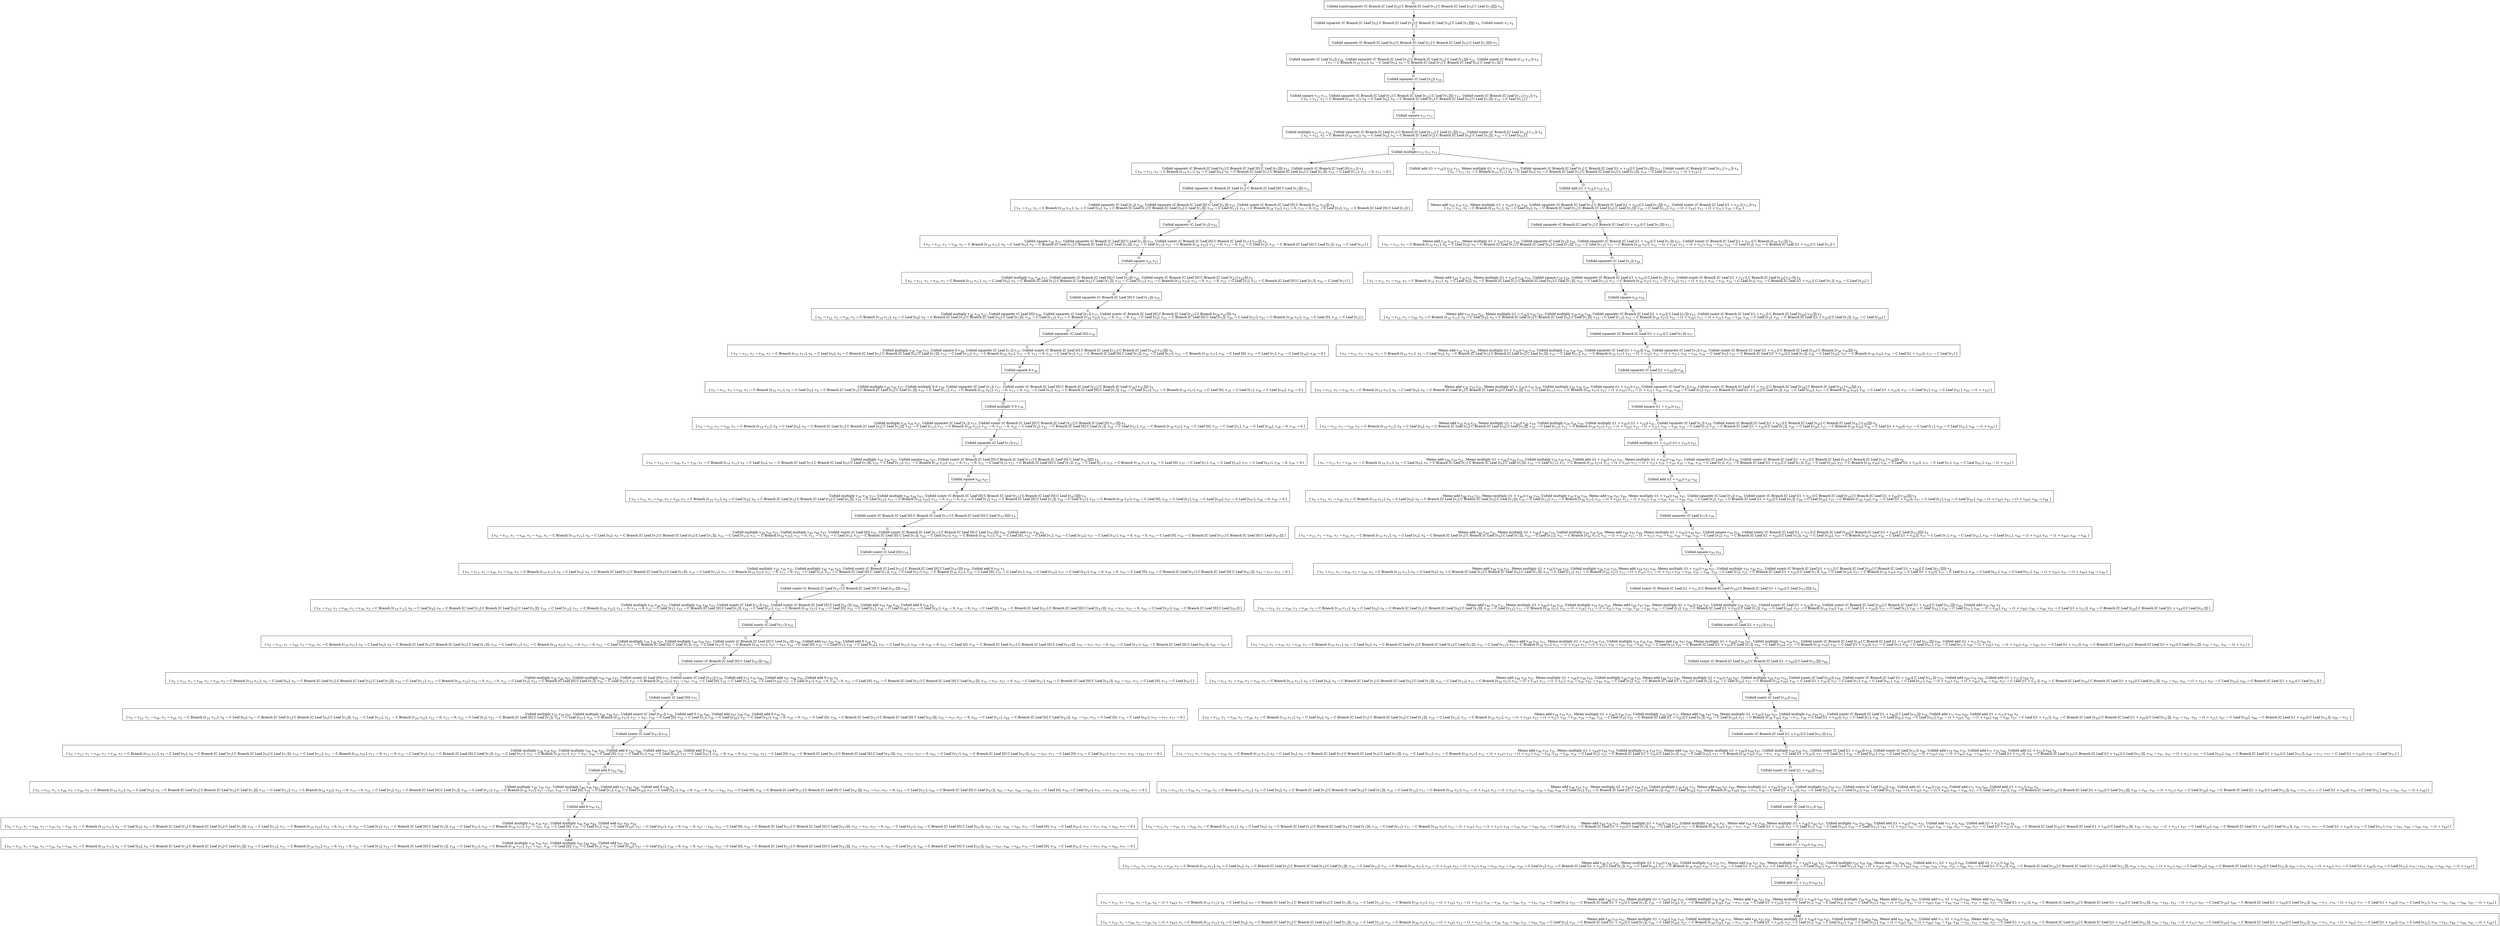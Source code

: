 digraph {
    graph [rankdir=TB
          ,bgcolor=transparent];
    node [shape=box
         ,fillcolor=white
         ,style=filled];
    0 [label=<O <BR/> Unfold sumtrsquaretr (C Branch [C Leaf [v<SUB>0</SUB>] C Branch [C Leaf [v<SUB>3</SUB>] C Branch [C Leaf [v<SUB>0</SUB>] C Leaf [v<SUB>1</SUB>]]]]) v<SUB>4</SUB>>];
    1 [label=<C <BR/> Unfold squaretr (C Branch [C Leaf [v<SUB>0</SUB>] C Branch [C Leaf [v<SUB>3</SUB>] C Branch [C Leaf [v<SUB>0</SUB>] C Leaf [v<SUB>1</SUB>]]]]) v<SUB>5</SUB>, Unfold sumtr v<SUB>5</SUB> v<SUB>4</SUB> <BR/>  [  ] >];
    2 [label=<O <BR/> Unfold squaretr (C Branch [C Leaf [v<SUB>0</SUB>] C Branch [C Leaf [v<SUB>3</SUB>] C Branch [C Leaf [v<SUB>0</SUB>] C Leaf [v<SUB>1</SUB>]]]]) v<SUB>5</SUB>>];
    3 [label=<C <BR/> Unfold squaretr (C Leaf [v<SUB>0</SUB>]) v<SUB>10</SUB>, Unfold squaretr (C Branch [C Leaf [v<SUB>3</SUB>] C Branch [C Leaf [v<SUB>0</SUB>] C Leaf [v<SUB>1</SUB>]]]) v<SUB>11</SUB>, Unfold sumtr (C Branch [v<SUB>10</SUB> v<SUB>11</SUB>]) v<SUB>4</SUB> <BR/>  [ v<SUB>5</SUB> &rarr; C Branch [v<SUB>10</SUB> v<SUB>11</SUB>], v<SUB>8</SUB> &rarr; C Leaf [v<SUB>0</SUB>], v<SUB>9</SUB> &rarr; C Branch [C Leaf [v<SUB>3</SUB>] C Branch [C Leaf [v<SUB>0</SUB>] C Leaf [v<SUB>1</SUB>]]] ] >];
    4 [label=<O <BR/> Unfold squaretr (C Leaf [v<SUB>0</SUB>]) v<SUB>10</SUB>>];
    5 [label=<C <BR/> Unfold square v<SUB>12</SUB> v<SUB>13</SUB>, Unfold squaretr (C Branch [C Leaf [v<SUB>3</SUB>] C Branch [C Leaf [v<SUB>12</SUB>] C Leaf [v<SUB>1</SUB>]]]) v<SUB>11</SUB>, Unfold sumtr (C Branch [C Leaf [v<SUB>13</SUB>] v<SUB>11</SUB>]) v<SUB>4</SUB> <BR/>  [ v<SUB>0</SUB> &rarr; v<SUB>12</SUB>, v<SUB>5</SUB> &rarr; C Branch [v<SUB>10</SUB> v<SUB>11</SUB>], v<SUB>8</SUB> &rarr; C Leaf [v<SUB>0</SUB>], v<SUB>9</SUB> &rarr; C Branch [C Leaf [v<SUB>3</SUB>] C Branch [C Leaf [v<SUB>0</SUB>] C Leaf [v<SUB>1</SUB>]]], v<SUB>10</SUB> &rarr; C Leaf [v<SUB>13</SUB>] ] >];
    6 [label=<O <BR/> Unfold square v<SUB>12</SUB> v<SUB>13</SUB>>];
    7 [label=<C <BR/> Unfold multiply v<SUB>12</SUB> v<SUB>12</SUB> v<SUB>13</SUB>, Unfold squaretr (C Branch [C Leaf [v<SUB>3</SUB>] C Branch [C Leaf [v<SUB>12</SUB>] C Leaf [v<SUB>1</SUB>]]]) v<SUB>11</SUB>, Unfold sumtr (C Branch [C Leaf [v<SUB>13</SUB>] v<SUB>11</SUB>]) v<SUB>4</SUB> <BR/>  [ v<SUB>0</SUB> &rarr; v<SUB>12</SUB>, v<SUB>5</SUB> &rarr; C Branch [v<SUB>10</SUB> v<SUB>11</SUB>], v<SUB>8</SUB> &rarr; C Leaf [v<SUB>0</SUB>], v<SUB>9</SUB> &rarr; C Branch [C Leaf [v<SUB>3</SUB>] C Branch [C Leaf [v<SUB>0</SUB>] C Leaf [v<SUB>1</SUB>]]], v<SUB>10</SUB> &rarr; C Leaf [v<SUB>13</SUB>] ] >];
    8 [label=<O <BR/> Unfold multiply v<SUB>12</SUB> v<SUB>12</SUB> v<SUB>13</SUB>>];
    9 [label=<C <BR/> Unfold squaretr (C Branch [C Leaf [v<SUB>3</SUB>] C Branch [C Leaf [0] C Leaf [v<SUB>1</SUB>]]]) v<SUB>11</SUB>, Unfold sumtr (C Branch [C Leaf [0] v<SUB>11</SUB>]) v<SUB>4</SUB> <BR/>  [ v<SUB>0</SUB> &rarr; v<SUB>12</SUB>, v<SUB>5</SUB> &rarr; C Branch [v<SUB>10</SUB> v<SUB>11</SUB>], v<SUB>8</SUB> &rarr; C Leaf [v<SUB>0</SUB>], v<SUB>9</SUB> &rarr; C Branch [C Leaf [v<SUB>3</SUB>] C Branch [C Leaf [v<SUB>0</SUB>] C Leaf [v<SUB>1</SUB>]]], v<SUB>10</SUB> &rarr; C Leaf [v<SUB>13</SUB>], v<SUB>12</SUB> &rarr; 0, v<SUB>13</SUB> &rarr; 0 ] >];
    10 [label=<C <BR/> Unfold add ((1 + v<SUB>18</SUB>)) v<SUB>19</SUB> v<SUB>13</SUB>, Memo multiply ((1 + v<SUB>18</SUB>)) v<SUB>18</SUB> v<SUB>19</SUB>, Unfold squaretr (C Branch [C Leaf [v<SUB>3</SUB>] C Branch [C Leaf [(1 + v<SUB>18</SUB>)] C Leaf [v<SUB>1</SUB>]]]) v<SUB>11</SUB>, Unfold sumtr (C Branch [C Leaf [v<SUB>13</SUB>] v<SUB>11</SUB>]) v<SUB>4</SUB> <BR/>  [ v<SUB>0</SUB> &rarr; v<SUB>12</SUB>, v<SUB>5</SUB> &rarr; C Branch [v<SUB>10</SUB> v<SUB>11</SUB>], v<SUB>8</SUB> &rarr; C Leaf [v<SUB>0</SUB>], v<SUB>9</SUB> &rarr; C Branch [C Leaf [v<SUB>3</SUB>] C Branch [C Leaf [v<SUB>0</SUB>] C Leaf [v<SUB>1</SUB>]]], v<SUB>10</SUB> &rarr; C Leaf [v<SUB>13</SUB>], v<SUB>12</SUB> &rarr; (1 + v<SUB>18</SUB>) ] >];
    11 [label=<O <BR/> Unfold squaretr (C Branch [C Leaf [v<SUB>3</SUB>] C Branch [C Leaf [0] C Leaf [v<SUB>1</SUB>]]]) v<SUB>11</SUB>>];
    12 [label=<C <BR/> Unfold squaretr (C Leaf [v<SUB>3</SUB>]) v<SUB>24</SUB>, Unfold squaretr (C Branch [C Leaf [0] C Leaf [v<SUB>1</SUB>]]) v<SUB>25</SUB>, Unfold sumtr (C Branch [C Leaf [0] C Branch [v<SUB>24</SUB> v<SUB>25</SUB>]]) v<SUB>4</SUB> <BR/>  [ v<SUB>0</SUB> &rarr; v<SUB>12</SUB>, v<SUB>5</SUB> &rarr; C Branch [v<SUB>10</SUB> v<SUB>11</SUB>], v<SUB>8</SUB> &rarr; C Leaf [v<SUB>0</SUB>], v<SUB>9</SUB> &rarr; C Branch [C Leaf [v<SUB>3</SUB>] C Branch [C Leaf [v<SUB>0</SUB>] C Leaf [v<SUB>1</SUB>]]], v<SUB>10</SUB> &rarr; C Leaf [v<SUB>13</SUB>], v<SUB>11</SUB> &rarr; C Branch [v<SUB>24</SUB> v<SUB>25</SUB>], v<SUB>12</SUB> &rarr; 0, v<SUB>13</SUB> &rarr; 0, v<SUB>22</SUB> &rarr; C Leaf [v<SUB>3</SUB>], v<SUB>23</SUB> &rarr; C Branch [C Leaf [0] C Leaf [v<SUB>1</SUB>]] ] >];
    13 [label=<O <BR/> Unfold squaretr (C Leaf [v<SUB>3</SUB>]) v<SUB>24</SUB>>];
    14 [label=<C <BR/> Unfold square v<SUB>26</SUB> v<SUB>27</SUB>, Unfold squaretr (C Branch [C Leaf [0] C Leaf [v<SUB>1</SUB>]]) v<SUB>25</SUB>, Unfold sumtr (C Branch [C Leaf [0] C Branch [C Leaf [v<SUB>27</SUB>] v<SUB>25</SUB>]]) v<SUB>4</SUB> <BR/>  [ v<SUB>0</SUB> &rarr; v<SUB>12</SUB>, v<SUB>3</SUB> &rarr; v<SUB>26</SUB>, v<SUB>5</SUB> &rarr; C Branch [v<SUB>10</SUB> v<SUB>11</SUB>], v<SUB>8</SUB> &rarr; C Leaf [v<SUB>0</SUB>], v<SUB>9</SUB> &rarr; C Branch [C Leaf [v<SUB>3</SUB>] C Branch [C Leaf [v<SUB>0</SUB>] C Leaf [v<SUB>1</SUB>]]], v<SUB>10</SUB> &rarr; C Leaf [v<SUB>13</SUB>], v<SUB>11</SUB> &rarr; C Branch [v<SUB>24</SUB> v<SUB>25</SUB>], v<SUB>12</SUB> &rarr; 0, v<SUB>13</SUB> &rarr; 0, v<SUB>22</SUB> &rarr; C Leaf [v<SUB>3</SUB>], v<SUB>23</SUB> &rarr; C Branch [C Leaf [0] C Leaf [v<SUB>1</SUB>]], v<SUB>24</SUB> &rarr; C Leaf [v<SUB>27</SUB>] ] >];
    15 [label=<O <BR/> Unfold square v<SUB>26</SUB> v<SUB>27</SUB>>];
    16 [label=<C <BR/> Unfold multiply v<SUB>26</SUB> v<SUB>26</SUB> v<SUB>27</SUB>, Unfold squaretr (C Branch [C Leaf [0] C Leaf [v<SUB>1</SUB>]]) v<SUB>25</SUB>, Unfold sumtr (C Branch [C Leaf [0] C Branch [C Leaf [v<SUB>27</SUB>] v<SUB>25</SUB>]]) v<SUB>4</SUB> <BR/>  [ v<SUB>0</SUB> &rarr; v<SUB>12</SUB>, v<SUB>3</SUB> &rarr; v<SUB>26</SUB>, v<SUB>5</SUB> &rarr; C Branch [v<SUB>10</SUB> v<SUB>11</SUB>], v<SUB>8</SUB> &rarr; C Leaf [v<SUB>0</SUB>], v<SUB>9</SUB> &rarr; C Branch [C Leaf [v<SUB>3</SUB>] C Branch [C Leaf [v<SUB>0</SUB>] C Leaf [v<SUB>1</SUB>]]], v<SUB>10</SUB> &rarr; C Leaf [v<SUB>13</SUB>], v<SUB>11</SUB> &rarr; C Branch [v<SUB>24</SUB> v<SUB>25</SUB>], v<SUB>12</SUB> &rarr; 0, v<SUB>13</SUB> &rarr; 0, v<SUB>22</SUB> &rarr; C Leaf [v<SUB>3</SUB>], v<SUB>23</SUB> &rarr; C Branch [C Leaf [0] C Leaf [v<SUB>1</SUB>]], v<SUB>24</SUB> &rarr; C Leaf [v<SUB>27</SUB>] ] >];
    17 [label=<O <BR/> Unfold squaretr (C Branch [C Leaf [0] C Leaf [v<SUB>1</SUB>]]) v<SUB>25</SUB>>];
    18 [label=<C <BR/> Unfold multiply v<SUB>26</SUB> v<SUB>26</SUB> v<SUB>27</SUB>, Unfold squaretr (C Leaf [0]) v<SUB>36</SUB>, Unfold squaretr (C Leaf [v<SUB>1</SUB>]) v<SUB>37</SUB>, Unfold sumtr (C Branch [C Leaf [0] C Branch [C Leaf [v<SUB>27</SUB>] C Branch [v<SUB>36</SUB> v<SUB>37</SUB>]]]) v<SUB>4</SUB> <BR/>  [ v<SUB>0</SUB> &rarr; v<SUB>12</SUB>, v<SUB>3</SUB> &rarr; v<SUB>26</SUB>, v<SUB>5</SUB> &rarr; C Branch [v<SUB>10</SUB> v<SUB>11</SUB>], v<SUB>8</SUB> &rarr; C Leaf [v<SUB>0</SUB>], v<SUB>9</SUB> &rarr; C Branch [C Leaf [v<SUB>3</SUB>] C Branch [C Leaf [v<SUB>0</SUB>] C Leaf [v<SUB>1</SUB>]]], v<SUB>10</SUB> &rarr; C Leaf [v<SUB>13</SUB>], v<SUB>11</SUB> &rarr; C Branch [v<SUB>24</SUB> v<SUB>25</SUB>], v<SUB>12</SUB> &rarr; 0, v<SUB>13</SUB> &rarr; 0, v<SUB>22</SUB> &rarr; C Leaf [v<SUB>3</SUB>], v<SUB>23</SUB> &rarr; C Branch [C Leaf [0] C Leaf [v<SUB>1</SUB>]], v<SUB>24</SUB> &rarr; C Leaf [v<SUB>27</SUB>], v<SUB>25</SUB> &rarr; C Branch [v<SUB>36</SUB> v<SUB>37</SUB>], v<SUB>34</SUB> &rarr; C Leaf [0], v<SUB>35</SUB> &rarr; C Leaf [v<SUB>1</SUB>] ] >];
    19 [label=<O <BR/> Unfold squaretr (C Leaf [0]) v<SUB>36</SUB>>];
    20 [label=<C <BR/> Unfold multiply v<SUB>26</SUB> v<SUB>26</SUB> v<SUB>27</SUB>, Unfold square 0 v<SUB>39</SUB>, Unfold squaretr (C Leaf [v<SUB>1</SUB>]) v<SUB>37</SUB>, Unfold sumtr (C Branch [C Leaf [0] C Branch [C Leaf [v<SUB>27</SUB>] C Branch [C Leaf [v<SUB>39</SUB>] v<SUB>37</SUB>]]]) v<SUB>4</SUB> <BR/>  [ v<SUB>0</SUB> &rarr; v<SUB>12</SUB>, v<SUB>3</SUB> &rarr; v<SUB>26</SUB>, v<SUB>5</SUB> &rarr; C Branch [v<SUB>10</SUB> v<SUB>11</SUB>], v<SUB>8</SUB> &rarr; C Leaf [v<SUB>0</SUB>], v<SUB>9</SUB> &rarr; C Branch [C Leaf [v<SUB>3</SUB>] C Branch [C Leaf [v<SUB>0</SUB>] C Leaf [v<SUB>1</SUB>]]], v<SUB>10</SUB> &rarr; C Leaf [v<SUB>13</SUB>], v<SUB>11</SUB> &rarr; C Branch [v<SUB>24</SUB> v<SUB>25</SUB>], v<SUB>12</SUB> &rarr; 0, v<SUB>13</SUB> &rarr; 0, v<SUB>22</SUB> &rarr; C Leaf [v<SUB>3</SUB>], v<SUB>23</SUB> &rarr; C Branch [C Leaf [0] C Leaf [v<SUB>1</SUB>]], v<SUB>24</SUB> &rarr; C Leaf [v<SUB>27</SUB>], v<SUB>25</SUB> &rarr; C Branch [v<SUB>36</SUB> v<SUB>37</SUB>], v<SUB>34</SUB> &rarr; C Leaf [0], v<SUB>35</SUB> &rarr; C Leaf [v<SUB>1</SUB>], v<SUB>36</SUB> &rarr; C Leaf [v<SUB>39</SUB>], v<SUB>38</SUB> &rarr; 0 ] >];
    21 [label=<O <BR/> Unfold square 0 v<SUB>39</SUB>>];
    22 [label=<C <BR/> Unfold multiply v<SUB>26</SUB> v<SUB>26</SUB> v<SUB>27</SUB>, Unfold multiply 0 0 v<SUB>39</SUB>, Unfold squaretr (C Leaf [v<SUB>1</SUB>]) v<SUB>37</SUB>, Unfold sumtr (C Branch [C Leaf [0] C Branch [C Leaf [v<SUB>27</SUB>] C Branch [C Leaf [v<SUB>39</SUB>] v<SUB>37</SUB>]]]) v<SUB>4</SUB> <BR/>  [ v<SUB>0</SUB> &rarr; v<SUB>12</SUB>, v<SUB>3</SUB> &rarr; v<SUB>26</SUB>, v<SUB>5</SUB> &rarr; C Branch [v<SUB>10</SUB> v<SUB>11</SUB>], v<SUB>8</SUB> &rarr; C Leaf [v<SUB>0</SUB>], v<SUB>9</SUB> &rarr; C Branch [C Leaf [v<SUB>3</SUB>] C Branch [C Leaf [v<SUB>0</SUB>] C Leaf [v<SUB>1</SUB>]]], v<SUB>10</SUB> &rarr; C Leaf [v<SUB>13</SUB>], v<SUB>11</SUB> &rarr; C Branch [v<SUB>24</SUB> v<SUB>25</SUB>], v<SUB>12</SUB> &rarr; 0, v<SUB>13</SUB> &rarr; 0, v<SUB>22</SUB> &rarr; C Leaf [v<SUB>3</SUB>], v<SUB>23</SUB> &rarr; C Branch [C Leaf [0] C Leaf [v<SUB>1</SUB>]], v<SUB>24</SUB> &rarr; C Leaf [v<SUB>27</SUB>], v<SUB>25</SUB> &rarr; C Branch [v<SUB>36</SUB> v<SUB>37</SUB>], v<SUB>34</SUB> &rarr; C Leaf [0], v<SUB>35</SUB> &rarr; C Leaf [v<SUB>1</SUB>], v<SUB>36</SUB> &rarr; C Leaf [v<SUB>39</SUB>], v<SUB>38</SUB> &rarr; 0 ] >];
    23 [label=<O <BR/> Unfold multiply 0 0 v<SUB>39</SUB>>];
    24 [label=<C <BR/> Unfold multiply v<SUB>26</SUB> v<SUB>26</SUB> v<SUB>27</SUB>, Unfold squaretr (C Leaf [v<SUB>1</SUB>]) v<SUB>37</SUB>, Unfold sumtr (C Branch [C Leaf [0] C Branch [C Leaf [v<SUB>27</SUB>] C Branch [C Leaf [0] v<SUB>37</SUB>]]]) v<SUB>4</SUB> <BR/>  [ v<SUB>0</SUB> &rarr; v<SUB>12</SUB>, v<SUB>3</SUB> &rarr; v<SUB>26</SUB>, v<SUB>5</SUB> &rarr; C Branch [v<SUB>10</SUB> v<SUB>11</SUB>], v<SUB>8</SUB> &rarr; C Leaf [v<SUB>0</SUB>], v<SUB>9</SUB> &rarr; C Branch [C Leaf [v<SUB>3</SUB>] C Branch [C Leaf [v<SUB>0</SUB>] C Leaf [v<SUB>1</SUB>]]], v<SUB>10</SUB> &rarr; C Leaf [v<SUB>13</SUB>], v<SUB>11</SUB> &rarr; C Branch [v<SUB>24</SUB> v<SUB>25</SUB>], v<SUB>12</SUB> &rarr; 0, v<SUB>13</SUB> &rarr; 0, v<SUB>22</SUB> &rarr; C Leaf [v<SUB>3</SUB>], v<SUB>23</SUB> &rarr; C Branch [C Leaf [0] C Leaf [v<SUB>1</SUB>]], v<SUB>24</SUB> &rarr; C Leaf [v<SUB>27</SUB>], v<SUB>25</SUB> &rarr; C Branch [v<SUB>36</SUB> v<SUB>37</SUB>], v<SUB>34</SUB> &rarr; C Leaf [0], v<SUB>35</SUB> &rarr; C Leaf [v<SUB>1</SUB>], v<SUB>36</SUB> &rarr; C Leaf [v<SUB>39</SUB>], v<SUB>38</SUB> &rarr; 0, v<SUB>39</SUB> &rarr; 0 ] >];
    25 [label=<O <BR/> Unfold squaretr (C Leaf [v<SUB>1</SUB>]) v<SUB>37</SUB>>];
    26 [label=<C <BR/> Unfold multiply v<SUB>26</SUB> v<SUB>26</SUB> v<SUB>27</SUB>, Unfold square v<SUB>46</SUB> v<SUB>47</SUB>, Unfold sumtr (C Branch [C Leaf [0] C Branch [C Leaf [v<SUB>27</SUB>] C Branch [C Leaf [0] C Leaf [v<SUB>47</SUB>]]]]) v<SUB>4</SUB> <BR/>  [ v<SUB>0</SUB> &rarr; v<SUB>12</SUB>, v<SUB>1</SUB> &rarr; v<SUB>46</SUB>, v<SUB>3</SUB> &rarr; v<SUB>26</SUB>, v<SUB>5</SUB> &rarr; C Branch [v<SUB>10</SUB> v<SUB>11</SUB>], v<SUB>8</SUB> &rarr; C Leaf [v<SUB>0</SUB>], v<SUB>9</SUB> &rarr; C Branch [C Leaf [v<SUB>3</SUB>] C Branch [C Leaf [v<SUB>0</SUB>] C Leaf [v<SUB>1</SUB>]]], v<SUB>10</SUB> &rarr; C Leaf [v<SUB>13</SUB>], v<SUB>11</SUB> &rarr; C Branch [v<SUB>24</SUB> v<SUB>25</SUB>], v<SUB>12</SUB> &rarr; 0, v<SUB>13</SUB> &rarr; 0, v<SUB>22</SUB> &rarr; C Leaf [v<SUB>3</SUB>], v<SUB>23</SUB> &rarr; C Branch [C Leaf [0] C Leaf [v<SUB>1</SUB>]], v<SUB>24</SUB> &rarr; C Leaf [v<SUB>27</SUB>], v<SUB>25</SUB> &rarr; C Branch [v<SUB>36</SUB> v<SUB>37</SUB>], v<SUB>34</SUB> &rarr; C Leaf [0], v<SUB>35</SUB> &rarr; C Leaf [v<SUB>1</SUB>], v<SUB>36</SUB> &rarr; C Leaf [v<SUB>39</SUB>], v<SUB>37</SUB> &rarr; C Leaf [v<SUB>47</SUB>], v<SUB>38</SUB> &rarr; 0, v<SUB>39</SUB> &rarr; 0 ] >];
    27 [label=<O <BR/> Unfold square v<SUB>46</SUB> v<SUB>47</SUB>>];
    28 [label=<C <BR/> Unfold multiply v<SUB>26</SUB> v<SUB>26</SUB> v<SUB>27</SUB>, Unfold multiply v<SUB>46</SUB> v<SUB>46</SUB> v<SUB>47</SUB>, Unfold sumtr (C Branch [C Leaf [0] C Branch [C Leaf [v<SUB>27</SUB>] C Branch [C Leaf [0] C Leaf [v<SUB>47</SUB>]]]]) v<SUB>4</SUB> <BR/>  [ v<SUB>0</SUB> &rarr; v<SUB>12</SUB>, v<SUB>1</SUB> &rarr; v<SUB>46</SUB>, v<SUB>3</SUB> &rarr; v<SUB>26</SUB>, v<SUB>5</SUB> &rarr; C Branch [v<SUB>10</SUB> v<SUB>11</SUB>], v<SUB>8</SUB> &rarr; C Leaf [v<SUB>0</SUB>], v<SUB>9</SUB> &rarr; C Branch [C Leaf [v<SUB>3</SUB>] C Branch [C Leaf [v<SUB>0</SUB>] C Leaf [v<SUB>1</SUB>]]], v<SUB>10</SUB> &rarr; C Leaf [v<SUB>13</SUB>], v<SUB>11</SUB> &rarr; C Branch [v<SUB>24</SUB> v<SUB>25</SUB>], v<SUB>12</SUB> &rarr; 0, v<SUB>13</SUB> &rarr; 0, v<SUB>22</SUB> &rarr; C Leaf [v<SUB>3</SUB>], v<SUB>23</SUB> &rarr; C Branch [C Leaf [0] C Leaf [v<SUB>1</SUB>]], v<SUB>24</SUB> &rarr; C Leaf [v<SUB>27</SUB>], v<SUB>25</SUB> &rarr; C Branch [v<SUB>36</SUB> v<SUB>37</SUB>], v<SUB>34</SUB> &rarr; C Leaf [0], v<SUB>35</SUB> &rarr; C Leaf [v<SUB>1</SUB>], v<SUB>36</SUB> &rarr; C Leaf [v<SUB>39</SUB>], v<SUB>37</SUB> &rarr; C Leaf [v<SUB>47</SUB>], v<SUB>38</SUB> &rarr; 0, v<SUB>39</SUB> &rarr; 0 ] >];
    29 [label=<O <BR/> Unfold sumtr (C Branch [C Leaf [0] C Branch [C Leaf [v<SUB>27</SUB>] C Branch [C Leaf [0] C Leaf [v<SUB>47</SUB>]]]]) v<SUB>4</SUB>>];
    30 [label=<C <BR/> Unfold multiply v<SUB>26</SUB> v<SUB>26</SUB> v<SUB>27</SUB>, Unfold multiply v<SUB>46</SUB> v<SUB>46</SUB> v<SUB>47</SUB>, Unfold sumtr (C Leaf [0]) v<SUB>55</SUB>, Unfold sumtr (C Branch [C Leaf [v<SUB>27</SUB>] C Branch [C Leaf [0] C Leaf [v<SUB>47</SUB>]]]) v<SUB>56</SUB>, Unfold add v<SUB>55</SUB> v<SUB>56</SUB> v<SUB>4</SUB> <BR/>  [ v<SUB>0</SUB> &rarr; v<SUB>12</SUB>, v<SUB>1</SUB> &rarr; v<SUB>46</SUB>, v<SUB>3</SUB> &rarr; v<SUB>26</SUB>, v<SUB>5</SUB> &rarr; C Branch [v<SUB>10</SUB> v<SUB>11</SUB>], v<SUB>8</SUB> &rarr; C Leaf [v<SUB>0</SUB>], v<SUB>9</SUB> &rarr; C Branch [C Leaf [v<SUB>3</SUB>] C Branch [C Leaf [v<SUB>0</SUB>] C Leaf [v<SUB>1</SUB>]]], v<SUB>10</SUB> &rarr; C Leaf [v<SUB>13</SUB>], v<SUB>11</SUB> &rarr; C Branch [v<SUB>24</SUB> v<SUB>25</SUB>], v<SUB>12</SUB> &rarr; 0, v<SUB>13</SUB> &rarr; 0, v<SUB>22</SUB> &rarr; C Leaf [v<SUB>3</SUB>], v<SUB>23</SUB> &rarr; C Branch [C Leaf [0] C Leaf [v<SUB>1</SUB>]], v<SUB>24</SUB> &rarr; C Leaf [v<SUB>27</SUB>], v<SUB>25</SUB> &rarr; C Branch [v<SUB>36</SUB> v<SUB>37</SUB>], v<SUB>34</SUB> &rarr; C Leaf [0], v<SUB>35</SUB> &rarr; C Leaf [v<SUB>1</SUB>], v<SUB>36</SUB> &rarr; C Leaf [v<SUB>39</SUB>], v<SUB>37</SUB> &rarr; C Leaf [v<SUB>47</SUB>], v<SUB>38</SUB> &rarr; 0, v<SUB>39</SUB> &rarr; 0, v<SUB>53</SUB> &rarr; C Leaf [0], v<SUB>54</SUB> &rarr; C Branch [C Leaf [v<SUB>27</SUB>] C Branch [C Leaf [0] C Leaf [v<SUB>47</SUB>]]] ] >];
    31 [label=<O <BR/> Unfold sumtr (C Leaf [0]) v<SUB>55</SUB>>];
    32 [label=<C <BR/> Unfold multiply v<SUB>26</SUB> v<SUB>26</SUB> v<SUB>27</SUB>, Unfold multiply v<SUB>46</SUB> v<SUB>46</SUB> v<SUB>47</SUB>, Unfold sumtr (C Branch [C Leaf [v<SUB>27</SUB>] C Branch [C Leaf [0] C Leaf [v<SUB>47</SUB>]]]) v<SUB>56</SUB>, Unfold add 0 v<SUB>56</SUB> v<SUB>4</SUB> <BR/>  [ v<SUB>0</SUB> &rarr; v<SUB>12</SUB>, v<SUB>1</SUB> &rarr; v<SUB>46</SUB>, v<SUB>3</SUB> &rarr; v<SUB>26</SUB>, v<SUB>5</SUB> &rarr; C Branch [v<SUB>10</SUB> v<SUB>11</SUB>], v<SUB>8</SUB> &rarr; C Leaf [v<SUB>0</SUB>], v<SUB>9</SUB> &rarr; C Branch [C Leaf [v<SUB>3</SUB>] C Branch [C Leaf [v<SUB>0</SUB>] C Leaf [v<SUB>1</SUB>]]], v<SUB>10</SUB> &rarr; C Leaf [v<SUB>13</SUB>], v<SUB>11</SUB> &rarr; C Branch [v<SUB>24</SUB> v<SUB>25</SUB>], v<SUB>12</SUB> &rarr; 0, v<SUB>13</SUB> &rarr; 0, v<SUB>22</SUB> &rarr; C Leaf [v<SUB>3</SUB>], v<SUB>23</SUB> &rarr; C Branch [C Leaf [0] C Leaf [v<SUB>1</SUB>]], v<SUB>24</SUB> &rarr; C Leaf [v<SUB>27</SUB>], v<SUB>25</SUB> &rarr; C Branch [v<SUB>36</SUB> v<SUB>37</SUB>], v<SUB>34</SUB> &rarr; C Leaf [0], v<SUB>35</SUB> &rarr; C Leaf [v<SUB>1</SUB>], v<SUB>36</SUB> &rarr; C Leaf [v<SUB>39</SUB>], v<SUB>37</SUB> &rarr; C Leaf [v<SUB>47</SUB>], v<SUB>38</SUB> &rarr; 0, v<SUB>39</SUB> &rarr; 0, v<SUB>53</SUB> &rarr; C Leaf [0], v<SUB>54</SUB> &rarr; C Branch [C Leaf [v<SUB>27</SUB>] C Branch [C Leaf [0] C Leaf [v<SUB>47</SUB>]]], v<SUB>55</SUB> &rarr; v<SUB>57</SUB>, v<SUB>57</SUB> &rarr; 0 ] >];
    33 [label=<O <BR/> Unfold sumtr (C Branch [C Leaf [v<SUB>27</SUB>] C Branch [C Leaf [0] C Leaf [v<SUB>47</SUB>]]]) v<SUB>56</SUB>>];
    34 [label=<C <BR/> Unfold multiply v<SUB>26</SUB> v<SUB>26</SUB> v<SUB>27</SUB>, Unfold multiply v<SUB>46</SUB> v<SUB>46</SUB> v<SUB>47</SUB>, Unfold sumtr (C Leaf [v<SUB>27</SUB>]) v<SUB>65</SUB>, Unfold sumtr (C Branch [C Leaf [0] C Leaf [v<SUB>47</SUB>]]) v<SUB>66</SUB>, Unfold add v<SUB>65</SUB> v<SUB>66</SUB> v<SUB>56</SUB>, Unfold add 0 v<SUB>56</SUB> v<SUB>4</SUB> <BR/>  [ v<SUB>0</SUB> &rarr; v<SUB>12</SUB>, v<SUB>1</SUB> &rarr; v<SUB>46</SUB>, v<SUB>3</SUB> &rarr; v<SUB>26</SUB>, v<SUB>5</SUB> &rarr; C Branch [v<SUB>10</SUB> v<SUB>11</SUB>], v<SUB>8</SUB> &rarr; C Leaf [v<SUB>0</SUB>], v<SUB>9</SUB> &rarr; C Branch [C Leaf [v<SUB>3</SUB>] C Branch [C Leaf [v<SUB>0</SUB>] C Leaf [v<SUB>1</SUB>]]], v<SUB>10</SUB> &rarr; C Leaf [v<SUB>13</SUB>], v<SUB>11</SUB> &rarr; C Branch [v<SUB>24</SUB> v<SUB>25</SUB>], v<SUB>12</SUB> &rarr; 0, v<SUB>13</SUB> &rarr; 0, v<SUB>22</SUB> &rarr; C Leaf [v<SUB>3</SUB>], v<SUB>23</SUB> &rarr; C Branch [C Leaf [0] C Leaf [v<SUB>1</SUB>]], v<SUB>24</SUB> &rarr; C Leaf [v<SUB>27</SUB>], v<SUB>25</SUB> &rarr; C Branch [v<SUB>36</SUB> v<SUB>37</SUB>], v<SUB>34</SUB> &rarr; C Leaf [0], v<SUB>35</SUB> &rarr; C Leaf [v<SUB>1</SUB>], v<SUB>36</SUB> &rarr; C Leaf [v<SUB>39</SUB>], v<SUB>37</SUB> &rarr; C Leaf [v<SUB>47</SUB>], v<SUB>38</SUB> &rarr; 0, v<SUB>39</SUB> &rarr; 0, v<SUB>53</SUB> &rarr; C Leaf [0], v<SUB>54</SUB> &rarr; C Branch [C Leaf [v<SUB>27</SUB>] C Branch [C Leaf [0] C Leaf [v<SUB>47</SUB>]]], v<SUB>55</SUB> &rarr; v<SUB>57</SUB>, v<SUB>57</SUB> &rarr; 0, v<SUB>63</SUB> &rarr; C Leaf [v<SUB>27</SUB>], v<SUB>64</SUB> &rarr; C Branch [C Leaf [0] C Leaf [v<SUB>47</SUB>]] ] >];
    35 [label=<O <BR/> Unfold sumtr (C Leaf [v<SUB>27</SUB>]) v<SUB>65</SUB>>];
    36 [label=<C <BR/> Unfold multiply v<SUB>26</SUB> v<SUB>26</SUB> v<SUB>67</SUB>, Unfold multiply v<SUB>46</SUB> v<SUB>46</SUB> v<SUB>47</SUB>, Unfold sumtr (C Branch [C Leaf [0] C Leaf [v<SUB>47</SUB>]]) v<SUB>66</SUB>, Unfold add v<SUB>67</SUB> v<SUB>66</SUB> v<SUB>56</SUB>, Unfold add 0 v<SUB>56</SUB> v<SUB>4</SUB> <BR/>  [ v<SUB>0</SUB> &rarr; v<SUB>12</SUB>, v<SUB>1</SUB> &rarr; v<SUB>46</SUB>, v<SUB>3</SUB> &rarr; v<SUB>26</SUB>, v<SUB>5</SUB> &rarr; C Branch [v<SUB>10</SUB> v<SUB>11</SUB>], v<SUB>8</SUB> &rarr; C Leaf [v<SUB>0</SUB>], v<SUB>9</SUB> &rarr; C Branch [C Leaf [v<SUB>3</SUB>] C Branch [C Leaf [v<SUB>0</SUB>] C Leaf [v<SUB>1</SUB>]]], v<SUB>10</SUB> &rarr; C Leaf [v<SUB>13</SUB>], v<SUB>11</SUB> &rarr; C Branch [v<SUB>24</SUB> v<SUB>25</SUB>], v<SUB>12</SUB> &rarr; 0, v<SUB>13</SUB> &rarr; 0, v<SUB>22</SUB> &rarr; C Leaf [v<SUB>3</SUB>], v<SUB>23</SUB> &rarr; C Branch [C Leaf [0] C Leaf [v<SUB>1</SUB>]], v<SUB>24</SUB> &rarr; C Leaf [v<SUB>27</SUB>], v<SUB>25</SUB> &rarr; C Branch [v<SUB>36</SUB> v<SUB>37</SUB>], v<SUB>27</SUB> &rarr; v<SUB>67</SUB>, v<SUB>34</SUB> &rarr; C Leaf [0], v<SUB>35</SUB> &rarr; C Leaf [v<SUB>1</SUB>], v<SUB>36</SUB> &rarr; C Leaf [v<SUB>39</SUB>], v<SUB>37</SUB> &rarr; C Leaf [v<SUB>47</SUB>], v<SUB>38</SUB> &rarr; 0, v<SUB>39</SUB> &rarr; 0, v<SUB>53</SUB> &rarr; C Leaf [0], v<SUB>54</SUB> &rarr; C Branch [C Leaf [v<SUB>27</SUB>] C Branch [C Leaf [0] C Leaf [v<SUB>47</SUB>]]], v<SUB>55</SUB> &rarr; v<SUB>57</SUB>, v<SUB>57</SUB> &rarr; 0, v<SUB>63</SUB> &rarr; C Leaf [v<SUB>27</SUB>], v<SUB>64</SUB> &rarr; C Branch [C Leaf [0] C Leaf [v<SUB>47</SUB>]], v<SUB>65</SUB> &rarr; v<SUB>67</SUB> ] >];
    37 [label=<O <BR/> Unfold sumtr (C Branch [C Leaf [0] C Leaf [v<SUB>47</SUB>]]) v<SUB>66</SUB>>];
    38 [label=<C <BR/> Unfold multiply v<SUB>26</SUB> v<SUB>26</SUB> v<SUB>67</SUB>, Unfold multiply v<SUB>46</SUB> v<SUB>46</SUB> v<SUB>47</SUB>, Unfold sumtr (C Leaf [0]) v<SUB>75</SUB>, Unfold sumtr (C Leaf [v<SUB>47</SUB>]) v<SUB>76</SUB>, Unfold add v<SUB>75</SUB> v<SUB>76</SUB> v<SUB>66</SUB>, Unfold add v<SUB>67</SUB> v<SUB>66</SUB> v<SUB>56</SUB>, Unfold add 0 v<SUB>56</SUB> v<SUB>4</SUB> <BR/>  [ v<SUB>0</SUB> &rarr; v<SUB>12</SUB>, v<SUB>1</SUB> &rarr; v<SUB>46</SUB>, v<SUB>3</SUB> &rarr; v<SUB>26</SUB>, v<SUB>5</SUB> &rarr; C Branch [v<SUB>10</SUB> v<SUB>11</SUB>], v<SUB>8</SUB> &rarr; C Leaf [v<SUB>0</SUB>], v<SUB>9</SUB> &rarr; C Branch [C Leaf [v<SUB>3</SUB>] C Branch [C Leaf [v<SUB>0</SUB>] C Leaf [v<SUB>1</SUB>]]], v<SUB>10</SUB> &rarr; C Leaf [v<SUB>13</SUB>], v<SUB>11</SUB> &rarr; C Branch [v<SUB>24</SUB> v<SUB>25</SUB>], v<SUB>12</SUB> &rarr; 0, v<SUB>13</SUB> &rarr; 0, v<SUB>22</SUB> &rarr; C Leaf [v<SUB>3</SUB>], v<SUB>23</SUB> &rarr; C Branch [C Leaf [0] C Leaf [v<SUB>1</SUB>]], v<SUB>24</SUB> &rarr; C Leaf [v<SUB>27</SUB>], v<SUB>25</SUB> &rarr; C Branch [v<SUB>36</SUB> v<SUB>37</SUB>], v<SUB>27</SUB> &rarr; v<SUB>67</SUB>, v<SUB>34</SUB> &rarr; C Leaf [0], v<SUB>35</SUB> &rarr; C Leaf [v<SUB>1</SUB>], v<SUB>36</SUB> &rarr; C Leaf [v<SUB>39</SUB>], v<SUB>37</SUB> &rarr; C Leaf [v<SUB>47</SUB>], v<SUB>38</SUB> &rarr; 0, v<SUB>39</SUB> &rarr; 0, v<SUB>53</SUB> &rarr; C Leaf [0], v<SUB>54</SUB> &rarr; C Branch [C Leaf [v<SUB>27</SUB>] C Branch [C Leaf [0] C Leaf [v<SUB>47</SUB>]]], v<SUB>55</SUB> &rarr; v<SUB>57</SUB>, v<SUB>57</SUB> &rarr; 0, v<SUB>63</SUB> &rarr; C Leaf [v<SUB>27</SUB>], v<SUB>64</SUB> &rarr; C Branch [C Leaf [0] C Leaf [v<SUB>47</SUB>]], v<SUB>65</SUB> &rarr; v<SUB>67</SUB>, v<SUB>73</SUB> &rarr; C Leaf [0], v<SUB>74</SUB> &rarr; C Leaf [v<SUB>47</SUB>] ] >];
    39 [label=<O <BR/> Unfold sumtr (C Leaf [0]) v<SUB>75</SUB>>];
    40 [label=<C <BR/> Unfold multiply v<SUB>26</SUB> v<SUB>26</SUB> v<SUB>67</SUB>, Unfold multiply v<SUB>46</SUB> v<SUB>46</SUB> v<SUB>47</SUB>, Unfold sumtr (C Leaf [v<SUB>47</SUB>]) v<SUB>76</SUB>, Unfold add 0 v<SUB>76</SUB> v<SUB>66</SUB>, Unfold add v<SUB>67</SUB> v<SUB>66</SUB> v<SUB>56</SUB>, Unfold add 0 v<SUB>56</SUB> v<SUB>4</SUB> <BR/>  [ v<SUB>0</SUB> &rarr; v<SUB>12</SUB>, v<SUB>1</SUB> &rarr; v<SUB>46</SUB>, v<SUB>3</SUB> &rarr; v<SUB>26</SUB>, v<SUB>5</SUB> &rarr; C Branch [v<SUB>10</SUB> v<SUB>11</SUB>], v<SUB>8</SUB> &rarr; C Leaf [v<SUB>0</SUB>], v<SUB>9</SUB> &rarr; C Branch [C Leaf [v<SUB>3</SUB>] C Branch [C Leaf [v<SUB>0</SUB>] C Leaf [v<SUB>1</SUB>]]], v<SUB>10</SUB> &rarr; C Leaf [v<SUB>13</SUB>], v<SUB>11</SUB> &rarr; C Branch [v<SUB>24</SUB> v<SUB>25</SUB>], v<SUB>12</SUB> &rarr; 0, v<SUB>13</SUB> &rarr; 0, v<SUB>22</SUB> &rarr; C Leaf [v<SUB>3</SUB>], v<SUB>23</SUB> &rarr; C Branch [C Leaf [0] C Leaf [v<SUB>1</SUB>]], v<SUB>24</SUB> &rarr; C Leaf [v<SUB>27</SUB>], v<SUB>25</SUB> &rarr; C Branch [v<SUB>36</SUB> v<SUB>37</SUB>], v<SUB>27</SUB> &rarr; v<SUB>67</SUB>, v<SUB>34</SUB> &rarr; C Leaf [0], v<SUB>35</SUB> &rarr; C Leaf [v<SUB>1</SUB>], v<SUB>36</SUB> &rarr; C Leaf [v<SUB>39</SUB>], v<SUB>37</SUB> &rarr; C Leaf [v<SUB>47</SUB>], v<SUB>38</SUB> &rarr; 0, v<SUB>39</SUB> &rarr; 0, v<SUB>53</SUB> &rarr; C Leaf [0], v<SUB>54</SUB> &rarr; C Branch [C Leaf [v<SUB>27</SUB>] C Branch [C Leaf [0] C Leaf [v<SUB>47</SUB>]]], v<SUB>55</SUB> &rarr; v<SUB>57</SUB>, v<SUB>57</SUB> &rarr; 0, v<SUB>63</SUB> &rarr; C Leaf [v<SUB>27</SUB>], v<SUB>64</SUB> &rarr; C Branch [C Leaf [0] C Leaf [v<SUB>47</SUB>]], v<SUB>65</SUB> &rarr; v<SUB>67</SUB>, v<SUB>73</SUB> &rarr; C Leaf [0], v<SUB>74</SUB> &rarr; C Leaf [v<SUB>47</SUB>], v<SUB>75</SUB> &rarr; v<SUB>77</SUB>, v<SUB>77</SUB> &rarr; 0 ] >];
    41 [label=<O <BR/> Unfold sumtr (C Leaf [v<SUB>47</SUB>]) v<SUB>76</SUB>>];
    42 [label=<C <BR/> Unfold multiply v<SUB>26</SUB> v<SUB>26</SUB> v<SUB>67</SUB>, Unfold multiply v<SUB>46</SUB> v<SUB>46</SUB> v<SUB>82</SUB>, Unfold add 0 v<SUB>82</SUB> v<SUB>66</SUB>, Unfold add v<SUB>67</SUB> v<SUB>66</SUB> v<SUB>56</SUB>, Unfold add 0 v<SUB>56</SUB> v<SUB>4</SUB> <BR/>  [ v<SUB>0</SUB> &rarr; v<SUB>12</SUB>, v<SUB>1</SUB> &rarr; v<SUB>46</SUB>, v<SUB>3</SUB> &rarr; v<SUB>26</SUB>, v<SUB>5</SUB> &rarr; C Branch [v<SUB>10</SUB> v<SUB>11</SUB>], v<SUB>8</SUB> &rarr; C Leaf [v<SUB>0</SUB>], v<SUB>9</SUB> &rarr; C Branch [C Leaf [v<SUB>3</SUB>] C Branch [C Leaf [v<SUB>0</SUB>] C Leaf [v<SUB>1</SUB>]]], v<SUB>10</SUB> &rarr; C Leaf [v<SUB>13</SUB>], v<SUB>11</SUB> &rarr; C Branch [v<SUB>24</SUB> v<SUB>25</SUB>], v<SUB>12</SUB> &rarr; 0, v<SUB>13</SUB> &rarr; 0, v<SUB>22</SUB> &rarr; C Leaf [v<SUB>3</SUB>], v<SUB>23</SUB> &rarr; C Branch [C Leaf [0] C Leaf [v<SUB>1</SUB>]], v<SUB>24</SUB> &rarr; C Leaf [v<SUB>27</SUB>], v<SUB>25</SUB> &rarr; C Branch [v<SUB>36</SUB> v<SUB>37</SUB>], v<SUB>27</SUB> &rarr; v<SUB>67</SUB>, v<SUB>34</SUB> &rarr; C Leaf [0], v<SUB>35</SUB> &rarr; C Leaf [v<SUB>1</SUB>], v<SUB>36</SUB> &rarr; C Leaf [v<SUB>39</SUB>], v<SUB>37</SUB> &rarr; C Leaf [v<SUB>47</SUB>], v<SUB>38</SUB> &rarr; 0, v<SUB>39</SUB> &rarr; 0, v<SUB>47</SUB> &rarr; v<SUB>82</SUB>, v<SUB>53</SUB> &rarr; C Leaf [0], v<SUB>54</SUB> &rarr; C Branch [C Leaf [v<SUB>27</SUB>] C Branch [C Leaf [0] C Leaf [v<SUB>47</SUB>]]], v<SUB>55</SUB> &rarr; v<SUB>57</SUB>, v<SUB>57</SUB> &rarr; 0, v<SUB>63</SUB> &rarr; C Leaf [v<SUB>27</SUB>], v<SUB>64</SUB> &rarr; C Branch [C Leaf [0] C Leaf [v<SUB>47</SUB>]], v<SUB>65</SUB> &rarr; v<SUB>67</SUB>, v<SUB>73</SUB> &rarr; C Leaf [0], v<SUB>74</SUB> &rarr; C Leaf [v<SUB>47</SUB>], v<SUB>75</SUB> &rarr; v<SUB>77</SUB>, v<SUB>76</SUB> &rarr; v<SUB>82</SUB>, v<SUB>77</SUB> &rarr; 0 ] >];
    43 [label=<O <BR/> Unfold add 0 v<SUB>82</SUB> v<SUB>66</SUB>>];
    44 [label=<C <BR/> Unfold multiply v<SUB>26</SUB> v<SUB>26</SUB> v<SUB>67</SUB>, Unfold multiply v<SUB>46</SUB> v<SUB>46</SUB> v<SUB>82</SUB>, Unfold add v<SUB>67</SUB> v<SUB>82</SUB> v<SUB>56</SUB>, Unfold add 0 v<SUB>56</SUB> v<SUB>4</SUB> <BR/>  [ v<SUB>0</SUB> &rarr; v<SUB>12</SUB>, v<SUB>1</SUB> &rarr; v<SUB>46</SUB>, v<SUB>3</SUB> &rarr; v<SUB>26</SUB>, v<SUB>5</SUB> &rarr; C Branch [v<SUB>10</SUB> v<SUB>11</SUB>], v<SUB>8</SUB> &rarr; C Leaf [v<SUB>0</SUB>], v<SUB>9</SUB> &rarr; C Branch [C Leaf [v<SUB>3</SUB>] C Branch [C Leaf [v<SUB>0</SUB>] C Leaf [v<SUB>1</SUB>]]], v<SUB>10</SUB> &rarr; C Leaf [v<SUB>13</SUB>], v<SUB>11</SUB> &rarr; C Branch [v<SUB>24</SUB> v<SUB>25</SUB>], v<SUB>12</SUB> &rarr; 0, v<SUB>13</SUB> &rarr; 0, v<SUB>22</SUB> &rarr; C Leaf [v<SUB>3</SUB>], v<SUB>23</SUB> &rarr; C Branch [C Leaf [0] C Leaf [v<SUB>1</SUB>]], v<SUB>24</SUB> &rarr; C Leaf [v<SUB>27</SUB>], v<SUB>25</SUB> &rarr; C Branch [v<SUB>36</SUB> v<SUB>37</SUB>], v<SUB>27</SUB> &rarr; v<SUB>67</SUB>, v<SUB>34</SUB> &rarr; C Leaf [0], v<SUB>35</SUB> &rarr; C Leaf [v<SUB>1</SUB>], v<SUB>36</SUB> &rarr; C Leaf [v<SUB>39</SUB>], v<SUB>37</SUB> &rarr; C Leaf [v<SUB>47</SUB>], v<SUB>38</SUB> &rarr; 0, v<SUB>39</SUB> &rarr; 0, v<SUB>47</SUB> &rarr; v<SUB>82</SUB>, v<SUB>53</SUB> &rarr; C Leaf [0], v<SUB>54</SUB> &rarr; C Branch [C Leaf [v<SUB>27</SUB>] C Branch [C Leaf [0] C Leaf [v<SUB>47</SUB>]]], v<SUB>55</SUB> &rarr; v<SUB>57</SUB>, v<SUB>57</SUB> &rarr; 0, v<SUB>63</SUB> &rarr; C Leaf [v<SUB>27</SUB>], v<SUB>64</SUB> &rarr; C Branch [C Leaf [0] C Leaf [v<SUB>47</SUB>]], v<SUB>65</SUB> &rarr; v<SUB>67</SUB>, v<SUB>66</SUB> &rarr; v<SUB>82</SUB>, v<SUB>73</SUB> &rarr; C Leaf [0], v<SUB>74</SUB> &rarr; C Leaf [v<SUB>47</SUB>], v<SUB>75</SUB> &rarr; v<SUB>77</SUB>, v<SUB>76</SUB> &rarr; v<SUB>82</SUB>, v<SUB>77</SUB> &rarr; 0 ] >];
    45 [label=<O <BR/> Unfold add 0 v<SUB>56</SUB> v<SUB>4</SUB>>];
    46 [label=<C <BR/> Unfold multiply v<SUB>26</SUB> v<SUB>26</SUB> v<SUB>67</SUB>, Unfold multiply v<SUB>46</SUB> v<SUB>46</SUB> v<SUB>82</SUB>, Unfold add v<SUB>67</SUB> v<SUB>82</SUB> v<SUB>56</SUB> <BR/>  [ v<SUB>0</SUB> &rarr; v<SUB>12</SUB>, v<SUB>1</SUB> &rarr; v<SUB>46</SUB>, v<SUB>3</SUB> &rarr; v<SUB>26</SUB>, v<SUB>4</SUB> &rarr; v<SUB>56</SUB>, v<SUB>5</SUB> &rarr; C Branch [v<SUB>10</SUB> v<SUB>11</SUB>], v<SUB>8</SUB> &rarr; C Leaf [v<SUB>0</SUB>], v<SUB>9</SUB> &rarr; C Branch [C Leaf [v<SUB>3</SUB>] C Branch [C Leaf [v<SUB>0</SUB>] C Leaf [v<SUB>1</SUB>]]], v<SUB>10</SUB> &rarr; C Leaf [v<SUB>13</SUB>], v<SUB>11</SUB> &rarr; C Branch [v<SUB>24</SUB> v<SUB>25</SUB>], v<SUB>12</SUB> &rarr; 0, v<SUB>13</SUB> &rarr; 0, v<SUB>22</SUB> &rarr; C Leaf [v<SUB>3</SUB>], v<SUB>23</SUB> &rarr; C Branch [C Leaf [0] C Leaf [v<SUB>1</SUB>]], v<SUB>24</SUB> &rarr; C Leaf [v<SUB>27</SUB>], v<SUB>25</SUB> &rarr; C Branch [v<SUB>36</SUB> v<SUB>37</SUB>], v<SUB>27</SUB> &rarr; v<SUB>67</SUB>, v<SUB>34</SUB> &rarr; C Leaf [0], v<SUB>35</SUB> &rarr; C Leaf [v<SUB>1</SUB>], v<SUB>36</SUB> &rarr; C Leaf [v<SUB>39</SUB>], v<SUB>37</SUB> &rarr; C Leaf [v<SUB>47</SUB>], v<SUB>38</SUB> &rarr; 0, v<SUB>39</SUB> &rarr; 0, v<SUB>47</SUB> &rarr; v<SUB>82</SUB>, v<SUB>53</SUB> &rarr; C Leaf [0], v<SUB>54</SUB> &rarr; C Branch [C Leaf [v<SUB>27</SUB>] C Branch [C Leaf [0] C Leaf [v<SUB>47</SUB>]]], v<SUB>55</SUB> &rarr; v<SUB>57</SUB>, v<SUB>57</SUB> &rarr; 0, v<SUB>63</SUB> &rarr; C Leaf [v<SUB>27</SUB>], v<SUB>64</SUB> &rarr; C Branch [C Leaf [0] C Leaf [v<SUB>47</SUB>]], v<SUB>65</SUB> &rarr; v<SUB>67</SUB>, v<SUB>66</SUB> &rarr; v<SUB>82</SUB>, v<SUB>73</SUB> &rarr; C Leaf [0], v<SUB>74</SUB> &rarr; C Leaf [v<SUB>47</SUB>], v<SUB>75</SUB> &rarr; v<SUB>77</SUB>, v<SUB>76</SUB> &rarr; v<SUB>82</SUB>, v<SUB>77</SUB> &rarr; 0 ] >];
    47 [label=<Leaf <BR/> Unfold multiply v<SUB>26</SUB> v<SUB>26</SUB> v<SUB>67</SUB>, Unfold multiply v<SUB>46</SUB> v<SUB>46</SUB> v<SUB>82</SUB>, Unfold add v<SUB>67</SUB> v<SUB>82</SUB> v<SUB>56</SUB> <BR/>  [ v<SUB>0</SUB> &rarr; v<SUB>12</SUB>, v<SUB>1</SUB> &rarr; v<SUB>46</SUB>, v<SUB>3</SUB> &rarr; v<SUB>26</SUB>, v<SUB>4</SUB> &rarr; v<SUB>56</SUB>, v<SUB>5</SUB> &rarr; C Branch [v<SUB>10</SUB> v<SUB>11</SUB>], v<SUB>8</SUB> &rarr; C Leaf [v<SUB>0</SUB>], v<SUB>9</SUB> &rarr; C Branch [C Leaf [v<SUB>3</SUB>] C Branch [C Leaf [v<SUB>0</SUB>] C Leaf [v<SUB>1</SUB>]]], v<SUB>10</SUB> &rarr; C Leaf [v<SUB>13</SUB>], v<SUB>11</SUB> &rarr; C Branch [v<SUB>24</SUB> v<SUB>25</SUB>], v<SUB>12</SUB> &rarr; 0, v<SUB>13</SUB> &rarr; 0, v<SUB>22</SUB> &rarr; C Leaf [v<SUB>3</SUB>], v<SUB>23</SUB> &rarr; C Branch [C Leaf [0] C Leaf [v<SUB>1</SUB>]], v<SUB>24</SUB> &rarr; C Leaf [v<SUB>27</SUB>], v<SUB>25</SUB> &rarr; C Branch [v<SUB>36</SUB> v<SUB>37</SUB>], v<SUB>27</SUB> &rarr; v<SUB>67</SUB>, v<SUB>34</SUB> &rarr; C Leaf [0], v<SUB>35</SUB> &rarr; C Leaf [v<SUB>1</SUB>], v<SUB>36</SUB> &rarr; C Leaf [v<SUB>39</SUB>], v<SUB>37</SUB> &rarr; C Leaf [v<SUB>47</SUB>], v<SUB>38</SUB> &rarr; 0, v<SUB>39</SUB> &rarr; 0, v<SUB>47</SUB> &rarr; v<SUB>82</SUB>, v<SUB>53</SUB> &rarr; C Leaf [0], v<SUB>54</SUB> &rarr; C Branch [C Leaf [v<SUB>27</SUB>] C Branch [C Leaf [0] C Leaf [v<SUB>47</SUB>]]], v<SUB>55</SUB> &rarr; v<SUB>57</SUB>, v<SUB>57</SUB> &rarr; 0, v<SUB>63</SUB> &rarr; C Leaf [v<SUB>27</SUB>], v<SUB>64</SUB> &rarr; C Branch [C Leaf [0] C Leaf [v<SUB>47</SUB>]], v<SUB>65</SUB> &rarr; v<SUB>67</SUB>, v<SUB>66</SUB> &rarr; v<SUB>82</SUB>, v<SUB>73</SUB> &rarr; C Leaf [0], v<SUB>74</SUB> &rarr; C Leaf [v<SUB>47</SUB>], v<SUB>75</SUB> &rarr; v<SUB>77</SUB>, v<SUB>76</SUB> &rarr; v<SUB>82</SUB>, v<SUB>77</SUB> &rarr; 0 ] >];
    48 [label=<O <BR/> Unfold add ((1 + v<SUB>18</SUB>)) v<SUB>19</SUB> v<SUB>13</SUB>>];
    49 [label=<C <BR/> Memo add v<SUB>20</SUB> v<SUB>19</SUB> v<SUB>21</SUB>, Memo multiply ((1 + v<SUB>20</SUB>)) v<SUB>20</SUB> v<SUB>19</SUB>, Unfold squaretr (C Branch [C Leaf [v<SUB>3</SUB>] C Branch [C Leaf [(1 + v<SUB>20</SUB>)] C Leaf [v<SUB>1</SUB>]]]) v<SUB>11</SUB>, Unfold sumtr (C Branch [C Leaf [(1 + v<SUB>21</SUB>)] v<SUB>11</SUB>]) v<SUB>4</SUB> <BR/>  [ v<SUB>0</SUB> &rarr; v<SUB>12</SUB>, v<SUB>5</SUB> &rarr; C Branch [v<SUB>10</SUB> v<SUB>11</SUB>], v<SUB>8</SUB> &rarr; C Leaf [v<SUB>0</SUB>], v<SUB>9</SUB> &rarr; C Branch [C Leaf [v<SUB>3</SUB>] C Branch [C Leaf [v<SUB>0</SUB>] C Leaf [v<SUB>1</SUB>]]], v<SUB>10</SUB> &rarr; C Leaf [v<SUB>13</SUB>], v<SUB>12</SUB> &rarr; (1 + v<SUB>18</SUB>), v<SUB>13</SUB> &rarr; (1 + v<SUB>21</SUB>), v<SUB>18</SUB> &rarr; v<SUB>20</SUB> ] >];
    50 [label=<O <BR/> Unfold squaretr (C Branch [C Leaf [v<SUB>3</SUB>] C Branch [C Leaf [(1 + v<SUB>20</SUB>)] C Leaf [v<SUB>1</SUB>]]]) v<SUB>11</SUB>>];
    51 [label=<C <BR/> Memo add v<SUB>20</SUB> v<SUB>19</SUB> v<SUB>21</SUB>, Memo multiply ((1 + v<SUB>20</SUB>)) v<SUB>20</SUB> v<SUB>19</SUB>, Unfold squaretr (C Leaf [v<SUB>3</SUB>]) v<SUB>26</SUB>, Unfold squaretr (C Branch [C Leaf [(1 + v<SUB>20</SUB>)] C Leaf [v<SUB>1</SUB>]]) v<SUB>27</SUB>, Unfold sumtr (C Branch [C Leaf [(1 + v<SUB>21</SUB>)] C Branch [v<SUB>26</SUB> v<SUB>27</SUB>]]) v<SUB>4</SUB> <BR/>  [ v<SUB>0</SUB> &rarr; v<SUB>12</SUB>, v<SUB>5</SUB> &rarr; C Branch [v<SUB>10</SUB> v<SUB>11</SUB>], v<SUB>8</SUB> &rarr; C Leaf [v<SUB>0</SUB>], v<SUB>9</SUB> &rarr; C Branch [C Leaf [v<SUB>3</SUB>] C Branch [C Leaf [v<SUB>0</SUB>] C Leaf [v<SUB>1</SUB>]]], v<SUB>10</SUB> &rarr; C Leaf [v<SUB>13</SUB>], v<SUB>11</SUB> &rarr; C Branch [v<SUB>26</SUB> v<SUB>27</SUB>], v<SUB>12</SUB> &rarr; (1 + v<SUB>18</SUB>), v<SUB>13</SUB> &rarr; (1 + v<SUB>21</SUB>), v<SUB>18</SUB> &rarr; v<SUB>20</SUB>, v<SUB>24</SUB> &rarr; C Leaf [v<SUB>3</SUB>], v<SUB>25</SUB> &rarr; C Branch [C Leaf [(1 + v<SUB>20</SUB>)] C Leaf [v<SUB>1</SUB>]] ] >];
    52 [label=<O <BR/> Unfold squaretr (C Leaf [v<SUB>3</SUB>]) v<SUB>26</SUB>>];
    53 [label=<C <BR/> Memo add v<SUB>20</SUB> v<SUB>19</SUB> v<SUB>21</SUB>, Memo multiply ((1 + v<SUB>20</SUB>)) v<SUB>20</SUB> v<SUB>19</SUB>, Unfold square v<SUB>28</SUB> v<SUB>29</SUB>, Unfold squaretr (C Branch [C Leaf [(1 + v<SUB>20</SUB>)] C Leaf [v<SUB>1</SUB>]]) v<SUB>27</SUB>, Unfold sumtr (C Branch [C Leaf [(1 + v<SUB>21</SUB>)] C Branch [C Leaf [v<SUB>29</SUB>] v<SUB>27</SUB>]]) v<SUB>4</SUB> <BR/>  [ v<SUB>0</SUB> &rarr; v<SUB>12</SUB>, v<SUB>3</SUB> &rarr; v<SUB>28</SUB>, v<SUB>5</SUB> &rarr; C Branch [v<SUB>10</SUB> v<SUB>11</SUB>], v<SUB>8</SUB> &rarr; C Leaf [v<SUB>0</SUB>], v<SUB>9</SUB> &rarr; C Branch [C Leaf [v<SUB>3</SUB>] C Branch [C Leaf [v<SUB>0</SUB>] C Leaf [v<SUB>1</SUB>]]], v<SUB>10</SUB> &rarr; C Leaf [v<SUB>13</SUB>], v<SUB>11</SUB> &rarr; C Branch [v<SUB>26</SUB> v<SUB>27</SUB>], v<SUB>12</SUB> &rarr; (1 + v<SUB>18</SUB>), v<SUB>13</SUB> &rarr; (1 + v<SUB>21</SUB>), v<SUB>18</SUB> &rarr; v<SUB>20</SUB>, v<SUB>24</SUB> &rarr; C Leaf [v<SUB>3</SUB>], v<SUB>25</SUB> &rarr; C Branch [C Leaf [(1 + v<SUB>20</SUB>)] C Leaf [v<SUB>1</SUB>]], v<SUB>26</SUB> &rarr; C Leaf [v<SUB>29</SUB>] ] >];
    54 [label=<O <BR/> Unfold square v<SUB>28</SUB> v<SUB>29</SUB>>];
    55 [label=<C <BR/> Memo add v<SUB>20</SUB> v<SUB>19</SUB> v<SUB>21</SUB>, Memo multiply ((1 + v<SUB>20</SUB>)) v<SUB>20</SUB> v<SUB>19</SUB>, Unfold multiply v<SUB>28</SUB> v<SUB>28</SUB> v<SUB>29</SUB>, Unfold squaretr (C Branch [C Leaf [(1 + v<SUB>20</SUB>)] C Leaf [v<SUB>1</SUB>]]) v<SUB>27</SUB>, Unfold sumtr (C Branch [C Leaf [(1 + v<SUB>21</SUB>)] C Branch [C Leaf [v<SUB>29</SUB>] v<SUB>27</SUB>]]) v<SUB>4</SUB> <BR/>  [ v<SUB>0</SUB> &rarr; v<SUB>12</SUB>, v<SUB>3</SUB> &rarr; v<SUB>28</SUB>, v<SUB>5</SUB> &rarr; C Branch [v<SUB>10</SUB> v<SUB>11</SUB>], v<SUB>8</SUB> &rarr; C Leaf [v<SUB>0</SUB>], v<SUB>9</SUB> &rarr; C Branch [C Leaf [v<SUB>3</SUB>] C Branch [C Leaf [v<SUB>0</SUB>] C Leaf [v<SUB>1</SUB>]]], v<SUB>10</SUB> &rarr; C Leaf [v<SUB>13</SUB>], v<SUB>11</SUB> &rarr; C Branch [v<SUB>26</SUB> v<SUB>27</SUB>], v<SUB>12</SUB> &rarr; (1 + v<SUB>18</SUB>), v<SUB>13</SUB> &rarr; (1 + v<SUB>21</SUB>), v<SUB>18</SUB> &rarr; v<SUB>20</SUB>, v<SUB>24</SUB> &rarr; C Leaf [v<SUB>3</SUB>], v<SUB>25</SUB> &rarr; C Branch [C Leaf [(1 + v<SUB>20</SUB>)] C Leaf [v<SUB>1</SUB>]], v<SUB>26</SUB> &rarr; C Leaf [v<SUB>29</SUB>] ] >];
    56 [label=<O <BR/> Unfold squaretr (C Branch [C Leaf [(1 + v<SUB>20</SUB>)] C Leaf [v<SUB>1</SUB>]]) v<SUB>27</SUB>>];
    57 [label=<C <BR/> Memo add v<SUB>20</SUB> v<SUB>19</SUB> v<SUB>21</SUB>, Memo multiply ((1 + v<SUB>20</SUB>)) v<SUB>20</SUB> v<SUB>19</SUB>, Unfold multiply v<SUB>28</SUB> v<SUB>28</SUB> v<SUB>29</SUB>, Unfold squaretr (C Leaf [(1 + v<SUB>20</SUB>)]) v<SUB>38</SUB>, Unfold squaretr (C Leaf [v<SUB>1</SUB>]) v<SUB>39</SUB>, Unfold sumtr (C Branch [C Leaf [(1 + v<SUB>21</SUB>)] C Branch [C Leaf [v<SUB>29</SUB>] C Branch [v<SUB>38</SUB> v<SUB>39</SUB>]]]) v<SUB>4</SUB> <BR/>  [ v<SUB>0</SUB> &rarr; v<SUB>12</SUB>, v<SUB>3</SUB> &rarr; v<SUB>28</SUB>, v<SUB>5</SUB> &rarr; C Branch [v<SUB>10</SUB> v<SUB>11</SUB>], v<SUB>8</SUB> &rarr; C Leaf [v<SUB>0</SUB>], v<SUB>9</SUB> &rarr; C Branch [C Leaf [v<SUB>3</SUB>] C Branch [C Leaf [v<SUB>0</SUB>] C Leaf [v<SUB>1</SUB>]]], v<SUB>10</SUB> &rarr; C Leaf [v<SUB>13</SUB>], v<SUB>11</SUB> &rarr; C Branch [v<SUB>26</SUB> v<SUB>27</SUB>], v<SUB>12</SUB> &rarr; (1 + v<SUB>18</SUB>), v<SUB>13</SUB> &rarr; (1 + v<SUB>21</SUB>), v<SUB>18</SUB> &rarr; v<SUB>20</SUB>, v<SUB>24</SUB> &rarr; C Leaf [v<SUB>3</SUB>], v<SUB>25</SUB> &rarr; C Branch [C Leaf [(1 + v<SUB>20</SUB>)] C Leaf [v<SUB>1</SUB>]], v<SUB>26</SUB> &rarr; C Leaf [v<SUB>29</SUB>], v<SUB>27</SUB> &rarr; C Branch [v<SUB>38</SUB> v<SUB>39</SUB>], v<SUB>36</SUB> &rarr; C Leaf [(1 + v<SUB>20</SUB>)], v<SUB>37</SUB> &rarr; C Leaf [v<SUB>1</SUB>] ] >];
    58 [label=<O <BR/> Unfold squaretr (C Leaf [(1 + v<SUB>20</SUB>)]) v<SUB>38</SUB>>];
    59 [label=<C <BR/> Memo add v<SUB>20</SUB> v<SUB>19</SUB> v<SUB>21</SUB>, Memo multiply ((1 + v<SUB>20</SUB>)) v<SUB>20</SUB> v<SUB>19</SUB>, Unfold multiply v<SUB>28</SUB> v<SUB>28</SUB> v<SUB>29</SUB>, Unfold square ((1 + v<SUB>20</SUB>)) v<SUB>41</SUB>, Unfold squaretr (C Leaf [v<SUB>1</SUB>]) v<SUB>39</SUB>, Unfold sumtr (C Branch [C Leaf [(1 + v<SUB>21</SUB>)] C Branch [C Leaf [v<SUB>29</SUB>] C Branch [C Leaf [v<SUB>41</SUB>] v<SUB>39</SUB>]]]) v<SUB>4</SUB> <BR/>  [ v<SUB>0</SUB> &rarr; v<SUB>12</SUB>, v<SUB>3</SUB> &rarr; v<SUB>28</SUB>, v<SUB>5</SUB> &rarr; C Branch [v<SUB>10</SUB> v<SUB>11</SUB>], v<SUB>8</SUB> &rarr; C Leaf [v<SUB>0</SUB>], v<SUB>9</SUB> &rarr; C Branch [C Leaf [v<SUB>3</SUB>] C Branch [C Leaf [v<SUB>0</SUB>] C Leaf [v<SUB>1</SUB>]]], v<SUB>10</SUB> &rarr; C Leaf [v<SUB>13</SUB>], v<SUB>11</SUB> &rarr; C Branch [v<SUB>26</SUB> v<SUB>27</SUB>], v<SUB>12</SUB> &rarr; (1 + v<SUB>18</SUB>), v<SUB>13</SUB> &rarr; (1 + v<SUB>21</SUB>), v<SUB>18</SUB> &rarr; v<SUB>20</SUB>, v<SUB>24</SUB> &rarr; C Leaf [v<SUB>3</SUB>], v<SUB>25</SUB> &rarr; C Branch [C Leaf [(1 + v<SUB>20</SUB>)] C Leaf [v<SUB>1</SUB>]], v<SUB>26</SUB> &rarr; C Leaf [v<SUB>29</SUB>], v<SUB>27</SUB> &rarr; C Branch [v<SUB>38</SUB> v<SUB>39</SUB>], v<SUB>36</SUB> &rarr; C Leaf [(1 + v<SUB>20</SUB>)], v<SUB>37</SUB> &rarr; C Leaf [v<SUB>1</SUB>], v<SUB>38</SUB> &rarr; C Leaf [v<SUB>41</SUB>], v<SUB>40</SUB> &rarr; (1 + v<SUB>20</SUB>) ] >];
    60 [label=<O <BR/> Unfold square ((1 + v<SUB>20</SUB>)) v<SUB>41</SUB>>];
    61 [label=<C <BR/> Memo add v<SUB>20</SUB> v<SUB>19</SUB> v<SUB>21</SUB>, Memo multiply ((1 + v<SUB>20</SUB>)) v<SUB>20</SUB> v<SUB>19</SUB>, Unfold multiply v<SUB>28</SUB> v<SUB>28</SUB> v<SUB>29</SUB>, Unfold multiply ((1 + v<SUB>20</SUB>)) ((1 + v<SUB>20</SUB>)) v<SUB>41</SUB>, Unfold squaretr (C Leaf [v<SUB>1</SUB>]) v<SUB>39</SUB>, Unfold sumtr (C Branch [C Leaf [(1 + v<SUB>21</SUB>)] C Branch [C Leaf [v<SUB>29</SUB>] C Branch [C Leaf [v<SUB>41</SUB>] v<SUB>39</SUB>]]]) v<SUB>4</SUB> <BR/>  [ v<SUB>0</SUB> &rarr; v<SUB>12</SUB>, v<SUB>3</SUB> &rarr; v<SUB>28</SUB>, v<SUB>5</SUB> &rarr; C Branch [v<SUB>10</SUB> v<SUB>11</SUB>], v<SUB>8</SUB> &rarr; C Leaf [v<SUB>0</SUB>], v<SUB>9</SUB> &rarr; C Branch [C Leaf [v<SUB>3</SUB>] C Branch [C Leaf [v<SUB>0</SUB>] C Leaf [v<SUB>1</SUB>]]], v<SUB>10</SUB> &rarr; C Leaf [v<SUB>13</SUB>], v<SUB>11</SUB> &rarr; C Branch [v<SUB>26</SUB> v<SUB>27</SUB>], v<SUB>12</SUB> &rarr; (1 + v<SUB>18</SUB>), v<SUB>13</SUB> &rarr; (1 + v<SUB>21</SUB>), v<SUB>18</SUB> &rarr; v<SUB>20</SUB>, v<SUB>24</SUB> &rarr; C Leaf [v<SUB>3</SUB>], v<SUB>25</SUB> &rarr; C Branch [C Leaf [(1 + v<SUB>20</SUB>)] C Leaf [v<SUB>1</SUB>]], v<SUB>26</SUB> &rarr; C Leaf [v<SUB>29</SUB>], v<SUB>27</SUB> &rarr; C Branch [v<SUB>38</SUB> v<SUB>39</SUB>], v<SUB>36</SUB> &rarr; C Leaf [(1 + v<SUB>20</SUB>)], v<SUB>37</SUB> &rarr; C Leaf [v<SUB>1</SUB>], v<SUB>38</SUB> &rarr; C Leaf [v<SUB>41</SUB>], v<SUB>40</SUB> &rarr; (1 + v<SUB>20</SUB>) ] >];
    62 [label=<O <BR/> Unfold multiply ((1 + v<SUB>20</SUB>)) ((1 + v<SUB>20</SUB>)) v<SUB>41</SUB>>];
    63 [label=<C <BR/> Memo add v<SUB>46</SUB> v<SUB>19</SUB> v<SUB>21</SUB>, Memo multiply ((1 + v<SUB>46</SUB>)) v<SUB>46</SUB> v<SUB>19</SUB>, Unfold multiply v<SUB>28</SUB> v<SUB>28</SUB> v<SUB>29</SUB>, Unfold add ((1 + v<SUB>46</SUB>)) v<SUB>47</SUB> v<SUB>41</SUB>, Memo multiply ((1 + v<SUB>46</SUB>)) v<SUB>46</SUB> v<SUB>47</SUB>, Unfold squaretr (C Leaf [v<SUB>1</SUB>]) v<SUB>39</SUB>, Unfold sumtr (C Branch [C Leaf [(1 + v<SUB>21</SUB>)] C Branch [C Leaf [v<SUB>29</SUB>] C Branch [C Leaf [v<SUB>41</SUB>] v<SUB>39</SUB>]]]) v<SUB>4</SUB> <BR/>  [ v<SUB>0</SUB> &rarr; v<SUB>12</SUB>, v<SUB>3</SUB> &rarr; v<SUB>28</SUB>, v<SUB>5</SUB> &rarr; C Branch [v<SUB>10</SUB> v<SUB>11</SUB>], v<SUB>8</SUB> &rarr; C Leaf [v<SUB>0</SUB>], v<SUB>9</SUB> &rarr; C Branch [C Leaf [v<SUB>3</SUB>] C Branch [C Leaf [v<SUB>0</SUB>] C Leaf [v<SUB>1</SUB>]]], v<SUB>10</SUB> &rarr; C Leaf [v<SUB>13</SUB>], v<SUB>11</SUB> &rarr; C Branch [v<SUB>26</SUB> v<SUB>27</SUB>], v<SUB>12</SUB> &rarr; (1 + v<SUB>18</SUB>), v<SUB>13</SUB> &rarr; (1 + v<SUB>21</SUB>), v<SUB>18</SUB> &rarr; v<SUB>20</SUB>, v<SUB>20</SUB> &rarr; v<SUB>46</SUB>, v<SUB>24</SUB> &rarr; C Leaf [v<SUB>3</SUB>], v<SUB>25</SUB> &rarr; C Branch [C Leaf [(1 + v<SUB>20</SUB>)] C Leaf [v<SUB>1</SUB>]], v<SUB>26</SUB> &rarr; C Leaf [v<SUB>29</SUB>], v<SUB>27</SUB> &rarr; C Branch [v<SUB>38</SUB> v<SUB>39</SUB>], v<SUB>36</SUB> &rarr; C Leaf [(1 + v<SUB>20</SUB>)], v<SUB>37</SUB> &rarr; C Leaf [v<SUB>1</SUB>], v<SUB>38</SUB> &rarr; C Leaf [v<SUB>41</SUB>], v<SUB>40</SUB> &rarr; (1 + v<SUB>20</SUB>) ] >];
    64 [label=<O <BR/> Unfold add ((1 + v<SUB>46</SUB>)) v<SUB>47</SUB> v<SUB>41</SUB>>];
    65 [label=<C <BR/> Memo add v<SUB>48</SUB> v<SUB>19</SUB> v<SUB>21</SUB>, Memo multiply ((1 + v<SUB>48</SUB>)) v<SUB>48</SUB> v<SUB>19</SUB>, Unfold multiply v<SUB>28</SUB> v<SUB>28</SUB> v<SUB>29</SUB>, Memo add v<SUB>48</SUB> v<SUB>47</SUB> v<SUB>49</SUB>, Memo multiply ((1 + v<SUB>48</SUB>)) v<SUB>48</SUB> v<SUB>47</SUB>, Unfold squaretr (C Leaf [v<SUB>1</SUB>]) v<SUB>39</SUB>, Unfold sumtr (C Branch [C Leaf [(1 + v<SUB>21</SUB>)] C Branch [C Leaf [v<SUB>29</SUB>] C Branch [C Leaf [(1 + v<SUB>49</SUB>)] v<SUB>39</SUB>]]]) v<SUB>4</SUB> <BR/>  [ v<SUB>0</SUB> &rarr; v<SUB>12</SUB>, v<SUB>3</SUB> &rarr; v<SUB>28</SUB>, v<SUB>5</SUB> &rarr; C Branch [v<SUB>10</SUB> v<SUB>11</SUB>], v<SUB>8</SUB> &rarr; C Leaf [v<SUB>0</SUB>], v<SUB>9</SUB> &rarr; C Branch [C Leaf [v<SUB>3</SUB>] C Branch [C Leaf [v<SUB>0</SUB>] C Leaf [v<SUB>1</SUB>]]], v<SUB>10</SUB> &rarr; C Leaf [v<SUB>13</SUB>], v<SUB>11</SUB> &rarr; C Branch [v<SUB>26</SUB> v<SUB>27</SUB>], v<SUB>12</SUB> &rarr; (1 + v<SUB>18</SUB>), v<SUB>13</SUB> &rarr; (1 + v<SUB>21</SUB>), v<SUB>18</SUB> &rarr; v<SUB>20</SUB>, v<SUB>20</SUB> &rarr; v<SUB>46</SUB>, v<SUB>24</SUB> &rarr; C Leaf [v<SUB>3</SUB>], v<SUB>25</SUB> &rarr; C Branch [C Leaf [(1 + v<SUB>20</SUB>)] C Leaf [v<SUB>1</SUB>]], v<SUB>26</SUB> &rarr; C Leaf [v<SUB>29</SUB>], v<SUB>27</SUB> &rarr; C Branch [v<SUB>38</SUB> v<SUB>39</SUB>], v<SUB>36</SUB> &rarr; C Leaf [(1 + v<SUB>20</SUB>)], v<SUB>37</SUB> &rarr; C Leaf [v<SUB>1</SUB>], v<SUB>38</SUB> &rarr; C Leaf [v<SUB>41</SUB>], v<SUB>40</SUB> &rarr; (1 + v<SUB>20</SUB>), v<SUB>41</SUB> &rarr; (1 + v<SUB>49</SUB>), v<SUB>46</SUB> &rarr; v<SUB>48</SUB> ] >];
    66 [label=<O <BR/> Unfold squaretr (C Leaf [v<SUB>1</SUB>]) v<SUB>39</SUB>>];
    67 [label=<C <BR/> Memo add v<SUB>48</SUB> v<SUB>19</SUB> v<SUB>21</SUB>, Memo multiply ((1 + v<SUB>48</SUB>)) v<SUB>48</SUB> v<SUB>19</SUB>, Unfold multiply v<SUB>28</SUB> v<SUB>28</SUB> v<SUB>29</SUB>, Memo add v<SUB>48</SUB> v<SUB>47</SUB> v<SUB>49</SUB>, Memo multiply ((1 + v<SUB>48</SUB>)) v<SUB>48</SUB> v<SUB>47</SUB>, Unfold square v<SUB>50</SUB> v<SUB>51</SUB>, Unfold sumtr (C Branch [C Leaf [(1 + v<SUB>21</SUB>)] C Branch [C Leaf [v<SUB>29</SUB>] C Branch [C Leaf [(1 + v<SUB>49</SUB>)] C Leaf [v<SUB>51</SUB>]]]]) v<SUB>4</SUB> <BR/>  [ v<SUB>0</SUB> &rarr; v<SUB>12</SUB>, v<SUB>1</SUB> &rarr; v<SUB>50</SUB>, v<SUB>3</SUB> &rarr; v<SUB>28</SUB>, v<SUB>5</SUB> &rarr; C Branch [v<SUB>10</SUB> v<SUB>11</SUB>], v<SUB>8</SUB> &rarr; C Leaf [v<SUB>0</SUB>], v<SUB>9</SUB> &rarr; C Branch [C Leaf [v<SUB>3</SUB>] C Branch [C Leaf [v<SUB>0</SUB>] C Leaf [v<SUB>1</SUB>]]], v<SUB>10</SUB> &rarr; C Leaf [v<SUB>13</SUB>], v<SUB>11</SUB> &rarr; C Branch [v<SUB>26</SUB> v<SUB>27</SUB>], v<SUB>12</SUB> &rarr; (1 + v<SUB>18</SUB>), v<SUB>13</SUB> &rarr; (1 + v<SUB>21</SUB>), v<SUB>18</SUB> &rarr; v<SUB>20</SUB>, v<SUB>20</SUB> &rarr; v<SUB>46</SUB>, v<SUB>24</SUB> &rarr; C Leaf [v<SUB>3</SUB>], v<SUB>25</SUB> &rarr; C Branch [C Leaf [(1 + v<SUB>20</SUB>)] C Leaf [v<SUB>1</SUB>]], v<SUB>26</SUB> &rarr; C Leaf [v<SUB>29</SUB>], v<SUB>27</SUB> &rarr; C Branch [v<SUB>38</SUB> v<SUB>39</SUB>], v<SUB>36</SUB> &rarr; C Leaf [(1 + v<SUB>20</SUB>)], v<SUB>37</SUB> &rarr; C Leaf [v<SUB>1</SUB>], v<SUB>38</SUB> &rarr; C Leaf [v<SUB>41</SUB>], v<SUB>39</SUB> &rarr; C Leaf [v<SUB>51</SUB>], v<SUB>40</SUB> &rarr; (1 + v<SUB>20</SUB>), v<SUB>41</SUB> &rarr; (1 + v<SUB>49</SUB>), v<SUB>46</SUB> &rarr; v<SUB>48</SUB> ] >];
    68 [label=<O <BR/> Unfold square v<SUB>50</SUB> v<SUB>51</SUB>>];
    69 [label=<C <BR/> Memo add v<SUB>48</SUB> v<SUB>19</SUB> v<SUB>21</SUB>, Memo multiply ((1 + v<SUB>48</SUB>)) v<SUB>48</SUB> v<SUB>19</SUB>, Unfold multiply v<SUB>28</SUB> v<SUB>28</SUB> v<SUB>29</SUB>, Memo add v<SUB>48</SUB> v<SUB>47</SUB> v<SUB>49</SUB>, Memo multiply ((1 + v<SUB>48</SUB>)) v<SUB>48</SUB> v<SUB>47</SUB>, Unfold multiply v<SUB>50</SUB> v<SUB>50</SUB> v<SUB>51</SUB>, Unfold sumtr (C Branch [C Leaf [(1 + v<SUB>21</SUB>)] C Branch [C Leaf [v<SUB>29</SUB>] C Branch [C Leaf [(1 + v<SUB>49</SUB>)] C Leaf [v<SUB>51</SUB>]]]]) v<SUB>4</SUB> <BR/>  [ v<SUB>0</SUB> &rarr; v<SUB>12</SUB>, v<SUB>1</SUB> &rarr; v<SUB>50</SUB>, v<SUB>3</SUB> &rarr; v<SUB>28</SUB>, v<SUB>5</SUB> &rarr; C Branch [v<SUB>10</SUB> v<SUB>11</SUB>], v<SUB>8</SUB> &rarr; C Leaf [v<SUB>0</SUB>], v<SUB>9</SUB> &rarr; C Branch [C Leaf [v<SUB>3</SUB>] C Branch [C Leaf [v<SUB>0</SUB>] C Leaf [v<SUB>1</SUB>]]], v<SUB>10</SUB> &rarr; C Leaf [v<SUB>13</SUB>], v<SUB>11</SUB> &rarr; C Branch [v<SUB>26</SUB> v<SUB>27</SUB>], v<SUB>12</SUB> &rarr; (1 + v<SUB>18</SUB>), v<SUB>13</SUB> &rarr; (1 + v<SUB>21</SUB>), v<SUB>18</SUB> &rarr; v<SUB>20</SUB>, v<SUB>20</SUB> &rarr; v<SUB>46</SUB>, v<SUB>24</SUB> &rarr; C Leaf [v<SUB>3</SUB>], v<SUB>25</SUB> &rarr; C Branch [C Leaf [(1 + v<SUB>20</SUB>)] C Leaf [v<SUB>1</SUB>]], v<SUB>26</SUB> &rarr; C Leaf [v<SUB>29</SUB>], v<SUB>27</SUB> &rarr; C Branch [v<SUB>38</SUB> v<SUB>39</SUB>], v<SUB>36</SUB> &rarr; C Leaf [(1 + v<SUB>20</SUB>)], v<SUB>37</SUB> &rarr; C Leaf [v<SUB>1</SUB>], v<SUB>38</SUB> &rarr; C Leaf [v<SUB>41</SUB>], v<SUB>39</SUB> &rarr; C Leaf [v<SUB>51</SUB>], v<SUB>40</SUB> &rarr; (1 + v<SUB>20</SUB>), v<SUB>41</SUB> &rarr; (1 + v<SUB>49</SUB>), v<SUB>46</SUB> &rarr; v<SUB>48</SUB> ] >];
    70 [label=<O <BR/> Unfold sumtr (C Branch [C Leaf [(1 + v<SUB>21</SUB>)] C Branch [C Leaf [v<SUB>29</SUB>] C Branch [C Leaf [(1 + v<SUB>49</SUB>)] C Leaf [v<SUB>51</SUB>]]]]) v<SUB>4</SUB>>];
    71 [label=<C <BR/> Memo add v<SUB>48</SUB> v<SUB>19</SUB> v<SUB>21</SUB>, Memo multiply ((1 + v<SUB>48</SUB>)) v<SUB>48</SUB> v<SUB>19</SUB>, Unfold multiply v<SUB>28</SUB> v<SUB>28</SUB> v<SUB>29</SUB>, Memo add v<SUB>48</SUB> v<SUB>47</SUB> v<SUB>49</SUB>, Memo multiply ((1 + v<SUB>48</SUB>)) v<SUB>48</SUB> v<SUB>47</SUB>, Unfold multiply v<SUB>50</SUB> v<SUB>50</SUB> v<SUB>51</SUB>, Unfold sumtr (C Leaf [(1 + v<SUB>21</SUB>)]) v<SUB>59</SUB>, Unfold sumtr (C Branch [C Leaf [v<SUB>29</SUB>] C Branch [C Leaf [(1 + v<SUB>49</SUB>)] C Leaf [v<SUB>51</SUB>]]]) v<SUB>60</SUB>, Unfold add v<SUB>59</SUB> v<SUB>60</SUB> v<SUB>4</SUB> <BR/>  [ v<SUB>0</SUB> &rarr; v<SUB>12</SUB>, v<SUB>1</SUB> &rarr; v<SUB>50</SUB>, v<SUB>3</SUB> &rarr; v<SUB>28</SUB>, v<SUB>5</SUB> &rarr; C Branch [v<SUB>10</SUB> v<SUB>11</SUB>], v<SUB>8</SUB> &rarr; C Leaf [v<SUB>0</SUB>], v<SUB>9</SUB> &rarr; C Branch [C Leaf [v<SUB>3</SUB>] C Branch [C Leaf [v<SUB>0</SUB>] C Leaf [v<SUB>1</SUB>]]], v<SUB>10</SUB> &rarr; C Leaf [v<SUB>13</SUB>], v<SUB>11</SUB> &rarr; C Branch [v<SUB>26</SUB> v<SUB>27</SUB>], v<SUB>12</SUB> &rarr; (1 + v<SUB>18</SUB>), v<SUB>13</SUB> &rarr; (1 + v<SUB>21</SUB>), v<SUB>18</SUB> &rarr; v<SUB>20</SUB>, v<SUB>20</SUB> &rarr; v<SUB>46</SUB>, v<SUB>24</SUB> &rarr; C Leaf [v<SUB>3</SUB>], v<SUB>25</SUB> &rarr; C Branch [C Leaf [(1 + v<SUB>20</SUB>)] C Leaf [v<SUB>1</SUB>]], v<SUB>26</SUB> &rarr; C Leaf [v<SUB>29</SUB>], v<SUB>27</SUB> &rarr; C Branch [v<SUB>38</SUB> v<SUB>39</SUB>], v<SUB>36</SUB> &rarr; C Leaf [(1 + v<SUB>20</SUB>)], v<SUB>37</SUB> &rarr; C Leaf [v<SUB>1</SUB>], v<SUB>38</SUB> &rarr; C Leaf [v<SUB>41</SUB>], v<SUB>39</SUB> &rarr; C Leaf [v<SUB>51</SUB>], v<SUB>40</SUB> &rarr; (1 + v<SUB>20</SUB>), v<SUB>41</SUB> &rarr; (1 + v<SUB>49</SUB>), v<SUB>46</SUB> &rarr; v<SUB>48</SUB>, v<SUB>57</SUB> &rarr; C Leaf [(1 + v<SUB>21</SUB>)], v<SUB>58</SUB> &rarr; C Branch [C Leaf [v<SUB>29</SUB>] C Branch [C Leaf [(1 + v<SUB>49</SUB>)] C Leaf [v<SUB>51</SUB>]]] ] >];
    72 [label=<O <BR/> Unfold sumtr (C Leaf [(1 + v<SUB>21</SUB>)]) v<SUB>59</SUB>>];
    73 [label=<C <BR/> Memo add v<SUB>48</SUB> v<SUB>19</SUB> v<SUB>21</SUB>, Memo multiply ((1 + v<SUB>48</SUB>)) v<SUB>48</SUB> v<SUB>19</SUB>, Unfold multiply v<SUB>28</SUB> v<SUB>28</SUB> v<SUB>29</SUB>, Memo add v<SUB>48</SUB> v<SUB>47</SUB> v<SUB>49</SUB>, Memo multiply ((1 + v<SUB>48</SUB>)) v<SUB>48</SUB> v<SUB>47</SUB>, Unfold multiply v<SUB>50</SUB> v<SUB>50</SUB> v<SUB>51</SUB>, Unfold sumtr (C Branch [C Leaf [v<SUB>29</SUB>] C Branch [C Leaf [(1 + v<SUB>49</SUB>)] C Leaf [v<SUB>51</SUB>]]]) v<SUB>60</SUB>, Unfold add ((1 + v<SUB>21</SUB>)) v<SUB>60</SUB> v<SUB>4</SUB> <BR/>  [ v<SUB>0</SUB> &rarr; v<SUB>12</SUB>, v<SUB>1</SUB> &rarr; v<SUB>50</SUB>, v<SUB>3</SUB> &rarr; v<SUB>28</SUB>, v<SUB>5</SUB> &rarr; C Branch [v<SUB>10</SUB> v<SUB>11</SUB>], v<SUB>8</SUB> &rarr; C Leaf [v<SUB>0</SUB>], v<SUB>9</SUB> &rarr; C Branch [C Leaf [v<SUB>3</SUB>] C Branch [C Leaf [v<SUB>0</SUB>] C Leaf [v<SUB>1</SUB>]]], v<SUB>10</SUB> &rarr; C Leaf [v<SUB>13</SUB>], v<SUB>11</SUB> &rarr; C Branch [v<SUB>26</SUB> v<SUB>27</SUB>], v<SUB>12</SUB> &rarr; (1 + v<SUB>18</SUB>), v<SUB>13</SUB> &rarr; (1 + v<SUB>21</SUB>), v<SUB>18</SUB> &rarr; v<SUB>20</SUB>, v<SUB>20</SUB> &rarr; v<SUB>46</SUB>, v<SUB>24</SUB> &rarr; C Leaf [v<SUB>3</SUB>], v<SUB>25</SUB> &rarr; C Branch [C Leaf [(1 + v<SUB>20</SUB>)] C Leaf [v<SUB>1</SUB>]], v<SUB>26</SUB> &rarr; C Leaf [v<SUB>29</SUB>], v<SUB>27</SUB> &rarr; C Branch [v<SUB>38</SUB> v<SUB>39</SUB>], v<SUB>36</SUB> &rarr; C Leaf [(1 + v<SUB>20</SUB>)], v<SUB>37</SUB> &rarr; C Leaf [v<SUB>1</SUB>], v<SUB>38</SUB> &rarr; C Leaf [v<SUB>41</SUB>], v<SUB>39</SUB> &rarr; C Leaf [v<SUB>51</SUB>], v<SUB>40</SUB> &rarr; (1 + v<SUB>20</SUB>), v<SUB>41</SUB> &rarr; (1 + v<SUB>49</SUB>), v<SUB>46</SUB> &rarr; v<SUB>48</SUB>, v<SUB>57</SUB> &rarr; C Leaf [(1 + v<SUB>21</SUB>)], v<SUB>58</SUB> &rarr; C Branch [C Leaf [v<SUB>29</SUB>] C Branch [C Leaf [(1 + v<SUB>49</SUB>)] C Leaf [v<SUB>51</SUB>]]], v<SUB>59</SUB> &rarr; v<SUB>61</SUB>, v<SUB>61</SUB> &rarr; (1 + v<SUB>21</SUB>) ] >];
    74 [label=<O <BR/> Unfold sumtr (C Branch [C Leaf [v<SUB>29</SUB>] C Branch [C Leaf [(1 + v<SUB>49</SUB>)] C Leaf [v<SUB>51</SUB>]]]) v<SUB>60</SUB>>];
    75 [label=<C <BR/> Memo add v<SUB>48</SUB> v<SUB>19</SUB> v<SUB>21</SUB>, Memo multiply ((1 + v<SUB>48</SUB>)) v<SUB>48</SUB> v<SUB>19</SUB>, Unfold multiply v<SUB>28</SUB> v<SUB>28</SUB> v<SUB>29</SUB>, Memo add v<SUB>48</SUB> v<SUB>47</SUB> v<SUB>49</SUB>, Memo multiply ((1 + v<SUB>48</SUB>)) v<SUB>48</SUB> v<SUB>47</SUB>, Unfold multiply v<SUB>50</SUB> v<SUB>50</SUB> v<SUB>51</SUB>, Unfold sumtr (C Leaf [v<SUB>29</SUB>]) v<SUB>69</SUB>, Unfold sumtr (C Branch [C Leaf [(1 + v<SUB>49</SUB>)] C Leaf [v<SUB>51</SUB>]]) v<SUB>70</SUB>, Unfold add v<SUB>69</SUB> v<SUB>70</SUB> v<SUB>60</SUB>, Unfold add ((1 + v<SUB>21</SUB>)) v<SUB>60</SUB> v<SUB>4</SUB> <BR/>  [ v<SUB>0</SUB> &rarr; v<SUB>12</SUB>, v<SUB>1</SUB> &rarr; v<SUB>50</SUB>, v<SUB>3</SUB> &rarr; v<SUB>28</SUB>, v<SUB>5</SUB> &rarr; C Branch [v<SUB>10</SUB> v<SUB>11</SUB>], v<SUB>8</SUB> &rarr; C Leaf [v<SUB>0</SUB>], v<SUB>9</SUB> &rarr; C Branch [C Leaf [v<SUB>3</SUB>] C Branch [C Leaf [v<SUB>0</SUB>] C Leaf [v<SUB>1</SUB>]]], v<SUB>10</SUB> &rarr; C Leaf [v<SUB>13</SUB>], v<SUB>11</SUB> &rarr; C Branch [v<SUB>26</SUB> v<SUB>27</SUB>], v<SUB>12</SUB> &rarr; (1 + v<SUB>18</SUB>), v<SUB>13</SUB> &rarr; (1 + v<SUB>21</SUB>), v<SUB>18</SUB> &rarr; v<SUB>20</SUB>, v<SUB>20</SUB> &rarr; v<SUB>46</SUB>, v<SUB>24</SUB> &rarr; C Leaf [v<SUB>3</SUB>], v<SUB>25</SUB> &rarr; C Branch [C Leaf [(1 + v<SUB>20</SUB>)] C Leaf [v<SUB>1</SUB>]], v<SUB>26</SUB> &rarr; C Leaf [v<SUB>29</SUB>], v<SUB>27</SUB> &rarr; C Branch [v<SUB>38</SUB> v<SUB>39</SUB>], v<SUB>36</SUB> &rarr; C Leaf [(1 + v<SUB>20</SUB>)], v<SUB>37</SUB> &rarr; C Leaf [v<SUB>1</SUB>], v<SUB>38</SUB> &rarr; C Leaf [v<SUB>41</SUB>], v<SUB>39</SUB> &rarr; C Leaf [v<SUB>51</SUB>], v<SUB>40</SUB> &rarr; (1 + v<SUB>20</SUB>), v<SUB>41</SUB> &rarr; (1 + v<SUB>49</SUB>), v<SUB>46</SUB> &rarr; v<SUB>48</SUB>, v<SUB>57</SUB> &rarr; C Leaf [(1 + v<SUB>21</SUB>)], v<SUB>58</SUB> &rarr; C Branch [C Leaf [v<SUB>29</SUB>] C Branch [C Leaf [(1 + v<SUB>49</SUB>)] C Leaf [v<SUB>51</SUB>]]], v<SUB>59</SUB> &rarr; v<SUB>61</SUB>, v<SUB>61</SUB> &rarr; (1 + v<SUB>21</SUB>), v<SUB>67</SUB> &rarr; C Leaf [v<SUB>29</SUB>], v<SUB>68</SUB> &rarr; C Branch [C Leaf [(1 + v<SUB>49</SUB>)] C Leaf [v<SUB>51</SUB>]] ] >];
    76 [label=<O <BR/> Unfold sumtr (C Leaf [v<SUB>29</SUB>]) v<SUB>69</SUB>>];
    77 [label=<C <BR/> Memo add v<SUB>48</SUB> v<SUB>19</SUB> v<SUB>21</SUB>, Memo multiply ((1 + v<SUB>48</SUB>)) v<SUB>48</SUB> v<SUB>19</SUB>, Unfold multiply v<SUB>28</SUB> v<SUB>28</SUB> v<SUB>71</SUB>, Memo add v<SUB>48</SUB> v<SUB>47</SUB> v<SUB>49</SUB>, Memo multiply ((1 + v<SUB>48</SUB>)) v<SUB>48</SUB> v<SUB>47</SUB>, Unfold multiply v<SUB>50</SUB> v<SUB>50</SUB> v<SUB>51</SUB>, Unfold sumtr (C Branch [C Leaf [(1 + v<SUB>49</SUB>)] C Leaf [v<SUB>51</SUB>]]) v<SUB>70</SUB>, Unfold add v<SUB>71</SUB> v<SUB>70</SUB> v<SUB>60</SUB>, Unfold add ((1 + v<SUB>21</SUB>)) v<SUB>60</SUB> v<SUB>4</SUB> <BR/>  [ v<SUB>0</SUB> &rarr; v<SUB>12</SUB>, v<SUB>1</SUB> &rarr; v<SUB>50</SUB>, v<SUB>3</SUB> &rarr; v<SUB>28</SUB>, v<SUB>5</SUB> &rarr; C Branch [v<SUB>10</SUB> v<SUB>11</SUB>], v<SUB>8</SUB> &rarr; C Leaf [v<SUB>0</SUB>], v<SUB>9</SUB> &rarr; C Branch [C Leaf [v<SUB>3</SUB>] C Branch [C Leaf [v<SUB>0</SUB>] C Leaf [v<SUB>1</SUB>]]], v<SUB>10</SUB> &rarr; C Leaf [v<SUB>13</SUB>], v<SUB>11</SUB> &rarr; C Branch [v<SUB>26</SUB> v<SUB>27</SUB>], v<SUB>12</SUB> &rarr; (1 + v<SUB>18</SUB>), v<SUB>13</SUB> &rarr; (1 + v<SUB>21</SUB>), v<SUB>18</SUB> &rarr; v<SUB>20</SUB>, v<SUB>20</SUB> &rarr; v<SUB>46</SUB>, v<SUB>24</SUB> &rarr; C Leaf [v<SUB>3</SUB>], v<SUB>25</SUB> &rarr; C Branch [C Leaf [(1 + v<SUB>20</SUB>)] C Leaf [v<SUB>1</SUB>]], v<SUB>26</SUB> &rarr; C Leaf [v<SUB>29</SUB>], v<SUB>27</SUB> &rarr; C Branch [v<SUB>38</SUB> v<SUB>39</SUB>], v<SUB>29</SUB> &rarr; v<SUB>71</SUB>, v<SUB>36</SUB> &rarr; C Leaf [(1 + v<SUB>20</SUB>)], v<SUB>37</SUB> &rarr; C Leaf [v<SUB>1</SUB>], v<SUB>38</SUB> &rarr; C Leaf [v<SUB>41</SUB>], v<SUB>39</SUB> &rarr; C Leaf [v<SUB>51</SUB>], v<SUB>40</SUB> &rarr; (1 + v<SUB>20</SUB>), v<SUB>41</SUB> &rarr; (1 + v<SUB>49</SUB>), v<SUB>46</SUB> &rarr; v<SUB>48</SUB>, v<SUB>57</SUB> &rarr; C Leaf [(1 + v<SUB>21</SUB>)], v<SUB>58</SUB> &rarr; C Branch [C Leaf [v<SUB>29</SUB>] C Branch [C Leaf [(1 + v<SUB>49</SUB>)] C Leaf [v<SUB>51</SUB>]]], v<SUB>59</SUB> &rarr; v<SUB>61</SUB>, v<SUB>61</SUB> &rarr; (1 + v<SUB>21</SUB>), v<SUB>67</SUB> &rarr; C Leaf [v<SUB>29</SUB>], v<SUB>68</SUB> &rarr; C Branch [C Leaf [(1 + v<SUB>49</SUB>)] C Leaf [v<SUB>51</SUB>]], v<SUB>69</SUB> &rarr; v<SUB>71</SUB> ] >];
    78 [label=<O <BR/> Unfold sumtr (C Branch [C Leaf [(1 + v<SUB>49</SUB>)] C Leaf [v<SUB>51</SUB>]]) v<SUB>70</SUB>>];
    79 [label=<C <BR/> Memo add v<SUB>48</SUB> v<SUB>19</SUB> v<SUB>21</SUB>, Memo multiply ((1 + v<SUB>48</SUB>)) v<SUB>48</SUB> v<SUB>19</SUB>, Unfold multiply v<SUB>28</SUB> v<SUB>28</SUB> v<SUB>71</SUB>, Memo add v<SUB>48</SUB> v<SUB>47</SUB> v<SUB>49</SUB>, Memo multiply ((1 + v<SUB>48</SUB>)) v<SUB>48</SUB> v<SUB>47</SUB>, Unfold multiply v<SUB>50</SUB> v<SUB>50</SUB> v<SUB>51</SUB>, Unfold sumtr (C Leaf [(1 + v<SUB>49</SUB>)]) v<SUB>79</SUB>, Unfold sumtr (C Leaf [v<SUB>51</SUB>]) v<SUB>80</SUB>, Unfold add v<SUB>79</SUB> v<SUB>80</SUB> v<SUB>70</SUB>, Unfold add v<SUB>71</SUB> v<SUB>70</SUB> v<SUB>60</SUB>, Unfold add ((1 + v<SUB>21</SUB>)) v<SUB>60</SUB> v<SUB>4</SUB> <BR/>  [ v<SUB>0</SUB> &rarr; v<SUB>12</SUB>, v<SUB>1</SUB> &rarr; v<SUB>50</SUB>, v<SUB>3</SUB> &rarr; v<SUB>28</SUB>, v<SUB>5</SUB> &rarr; C Branch [v<SUB>10</SUB> v<SUB>11</SUB>], v<SUB>8</SUB> &rarr; C Leaf [v<SUB>0</SUB>], v<SUB>9</SUB> &rarr; C Branch [C Leaf [v<SUB>3</SUB>] C Branch [C Leaf [v<SUB>0</SUB>] C Leaf [v<SUB>1</SUB>]]], v<SUB>10</SUB> &rarr; C Leaf [v<SUB>13</SUB>], v<SUB>11</SUB> &rarr; C Branch [v<SUB>26</SUB> v<SUB>27</SUB>], v<SUB>12</SUB> &rarr; (1 + v<SUB>18</SUB>), v<SUB>13</SUB> &rarr; (1 + v<SUB>21</SUB>), v<SUB>18</SUB> &rarr; v<SUB>20</SUB>, v<SUB>20</SUB> &rarr; v<SUB>46</SUB>, v<SUB>24</SUB> &rarr; C Leaf [v<SUB>3</SUB>], v<SUB>25</SUB> &rarr; C Branch [C Leaf [(1 + v<SUB>20</SUB>)] C Leaf [v<SUB>1</SUB>]], v<SUB>26</SUB> &rarr; C Leaf [v<SUB>29</SUB>], v<SUB>27</SUB> &rarr; C Branch [v<SUB>38</SUB> v<SUB>39</SUB>], v<SUB>29</SUB> &rarr; v<SUB>71</SUB>, v<SUB>36</SUB> &rarr; C Leaf [(1 + v<SUB>20</SUB>)], v<SUB>37</SUB> &rarr; C Leaf [v<SUB>1</SUB>], v<SUB>38</SUB> &rarr; C Leaf [v<SUB>41</SUB>], v<SUB>39</SUB> &rarr; C Leaf [v<SUB>51</SUB>], v<SUB>40</SUB> &rarr; (1 + v<SUB>20</SUB>), v<SUB>41</SUB> &rarr; (1 + v<SUB>49</SUB>), v<SUB>46</SUB> &rarr; v<SUB>48</SUB>, v<SUB>57</SUB> &rarr; C Leaf [(1 + v<SUB>21</SUB>)], v<SUB>58</SUB> &rarr; C Branch [C Leaf [v<SUB>29</SUB>] C Branch [C Leaf [(1 + v<SUB>49</SUB>)] C Leaf [v<SUB>51</SUB>]]], v<SUB>59</SUB> &rarr; v<SUB>61</SUB>, v<SUB>61</SUB> &rarr; (1 + v<SUB>21</SUB>), v<SUB>67</SUB> &rarr; C Leaf [v<SUB>29</SUB>], v<SUB>68</SUB> &rarr; C Branch [C Leaf [(1 + v<SUB>49</SUB>)] C Leaf [v<SUB>51</SUB>]], v<SUB>69</SUB> &rarr; v<SUB>71</SUB>, v<SUB>77</SUB> &rarr; C Leaf [(1 + v<SUB>49</SUB>)], v<SUB>78</SUB> &rarr; C Leaf [v<SUB>51</SUB>] ] >];
    80 [label=<O <BR/> Unfold sumtr (C Leaf [(1 + v<SUB>49</SUB>)]) v<SUB>79</SUB>>];
    81 [label=<C <BR/> Memo add v<SUB>48</SUB> v<SUB>19</SUB> v<SUB>21</SUB>, Memo multiply ((1 + v<SUB>48</SUB>)) v<SUB>48</SUB> v<SUB>19</SUB>, Unfold multiply v<SUB>28</SUB> v<SUB>28</SUB> v<SUB>71</SUB>, Memo add v<SUB>48</SUB> v<SUB>47</SUB> v<SUB>49</SUB>, Memo multiply ((1 + v<SUB>48</SUB>)) v<SUB>48</SUB> v<SUB>47</SUB>, Unfold multiply v<SUB>50</SUB> v<SUB>50</SUB> v<SUB>51</SUB>, Unfold sumtr (C Leaf [v<SUB>51</SUB>]) v<SUB>80</SUB>, Unfold add ((1 + v<SUB>49</SUB>)) v<SUB>80</SUB> v<SUB>70</SUB>, Unfold add v<SUB>71</SUB> v<SUB>70</SUB> v<SUB>60</SUB>, Unfold add ((1 + v<SUB>21</SUB>)) v<SUB>60</SUB> v<SUB>4</SUB> <BR/>  [ v<SUB>0</SUB> &rarr; v<SUB>12</SUB>, v<SUB>1</SUB> &rarr; v<SUB>50</SUB>, v<SUB>3</SUB> &rarr; v<SUB>28</SUB>, v<SUB>5</SUB> &rarr; C Branch [v<SUB>10</SUB> v<SUB>11</SUB>], v<SUB>8</SUB> &rarr; C Leaf [v<SUB>0</SUB>], v<SUB>9</SUB> &rarr; C Branch [C Leaf [v<SUB>3</SUB>] C Branch [C Leaf [v<SUB>0</SUB>] C Leaf [v<SUB>1</SUB>]]], v<SUB>10</SUB> &rarr; C Leaf [v<SUB>13</SUB>], v<SUB>11</SUB> &rarr; C Branch [v<SUB>26</SUB> v<SUB>27</SUB>], v<SUB>12</SUB> &rarr; (1 + v<SUB>18</SUB>), v<SUB>13</SUB> &rarr; (1 + v<SUB>21</SUB>), v<SUB>18</SUB> &rarr; v<SUB>20</SUB>, v<SUB>20</SUB> &rarr; v<SUB>46</SUB>, v<SUB>24</SUB> &rarr; C Leaf [v<SUB>3</SUB>], v<SUB>25</SUB> &rarr; C Branch [C Leaf [(1 + v<SUB>20</SUB>)] C Leaf [v<SUB>1</SUB>]], v<SUB>26</SUB> &rarr; C Leaf [v<SUB>29</SUB>], v<SUB>27</SUB> &rarr; C Branch [v<SUB>38</SUB> v<SUB>39</SUB>], v<SUB>29</SUB> &rarr; v<SUB>71</SUB>, v<SUB>36</SUB> &rarr; C Leaf [(1 + v<SUB>20</SUB>)], v<SUB>37</SUB> &rarr; C Leaf [v<SUB>1</SUB>], v<SUB>38</SUB> &rarr; C Leaf [v<SUB>41</SUB>], v<SUB>39</SUB> &rarr; C Leaf [v<SUB>51</SUB>], v<SUB>40</SUB> &rarr; (1 + v<SUB>20</SUB>), v<SUB>41</SUB> &rarr; (1 + v<SUB>49</SUB>), v<SUB>46</SUB> &rarr; v<SUB>48</SUB>, v<SUB>57</SUB> &rarr; C Leaf [(1 + v<SUB>21</SUB>)], v<SUB>58</SUB> &rarr; C Branch [C Leaf [v<SUB>29</SUB>] C Branch [C Leaf [(1 + v<SUB>49</SUB>)] C Leaf [v<SUB>51</SUB>]]], v<SUB>59</SUB> &rarr; v<SUB>61</SUB>, v<SUB>61</SUB> &rarr; (1 + v<SUB>21</SUB>), v<SUB>67</SUB> &rarr; C Leaf [v<SUB>29</SUB>], v<SUB>68</SUB> &rarr; C Branch [C Leaf [(1 + v<SUB>49</SUB>)] C Leaf [v<SUB>51</SUB>]], v<SUB>69</SUB> &rarr; v<SUB>71</SUB>, v<SUB>77</SUB> &rarr; C Leaf [(1 + v<SUB>49</SUB>)], v<SUB>78</SUB> &rarr; C Leaf [v<SUB>51</SUB>], v<SUB>79</SUB> &rarr; v<SUB>81</SUB>, v<SUB>81</SUB> &rarr; (1 + v<SUB>49</SUB>) ] >];
    82 [label=<O <BR/> Unfold sumtr (C Leaf [v<SUB>51</SUB>]) v<SUB>80</SUB>>];
    83 [label=<C <BR/> Memo add v<SUB>48</SUB> v<SUB>19</SUB> v<SUB>21</SUB>, Memo multiply ((1 + v<SUB>48</SUB>)) v<SUB>48</SUB> v<SUB>19</SUB>, Unfold multiply v<SUB>28</SUB> v<SUB>28</SUB> v<SUB>71</SUB>, Memo add v<SUB>48</SUB> v<SUB>47</SUB> v<SUB>49</SUB>, Memo multiply ((1 + v<SUB>48</SUB>)) v<SUB>48</SUB> v<SUB>47</SUB>, Unfold multiply v<SUB>50</SUB> v<SUB>50</SUB> v<SUB>86</SUB>, Unfold add ((1 + v<SUB>49</SUB>)) v<SUB>86</SUB> v<SUB>70</SUB>, Unfold add v<SUB>71</SUB> v<SUB>70</SUB> v<SUB>60</SUB>, Unfold add ((1 + v<SUB>21</SUB>)) v<SUB>60</SUB> v<SUB>4</SUB> <BR/>  [ v<SUB>0</SUB> &rarr; v<SUB>12</SUB>, v<SUB>1</SUB> &rarr; v<SUB>50</SUB>, v<SUB>3</SUB> &rarr; v<SUB>28</SUB>, v<SUB>5</SUB> &rarr; C Branch [v<SUB>10</SUB> v<SUB>11</SUB>], v<SUB>8</SUB> &rarr; C Leaf [v<SUB>0</SUB>], v<SUB>9</SUB> &rarr; C Branch [C Leaf [v<SUB>3</SUB>] C Branch [C Leaf [v<SUB>0</SUB>] C Leaf [v<SUB>1</SUB>]]], v<SUB>10</SUB> &rarr; C Leaf [v<SUB>13</SUB>], v<SUB>11</SUB> &rarr; C Branch [v<SUB>26</SUB> v<SUB>27</SUB>], v<SUB>12</SUB> &rarr; (1 + v<SUB>18</SUB>), v<SUB>13</SUB> &rarr; (1 + v<SUB>21</SUB>), v<SUB>18</SUB> &rarr; v<SUB>20</SUB>, v<SUB>20</SUB> &rarr; v<SUB>46</SUB>, v<SUB>24</SUB> &rarr; C Leaf [v<SUB>3</SUB>], v<SUB>25</SUB> &rarr; C Branch [C Leaf [(1 + v<SUB>20</SUB>)] C Leaf [v<SUB>1</SUB>]], v<SUB>26</SUB> &rarr; C Leaf [v<SUB>29</SUB>], v<SUB>27</SUB> &rarr; C Branch [v<SUB>38</SUB> v<SUB>39</SUB>], v<SUB>29</SUB> &rarr; v<SUB>71</SUB>, v<SUB>36</SUB> &rarr; C Leaf [(1 + v<SUB>20</SUB>)], v<SUB>37</SUB> &rarr; C Leaf [v<SUB>1</SUB>], v<SUB>38</SUB> &rarr; C Leaf [v<SUB>41</SUB>], v<SUB>39</SUB> &rarr; C Leaf [v<SUB>51</SUB>], v<SUB>40</SUB> &rarr; (1 + v<SUB>20</SUB>), v<SUB>41</SUB> &rarr; (1 + v<SUB>49</SUB>), v<SUB>46</SUB> &rarr; v<SUB>48</SUB>, v<SUB>51</SUB> &rarr; v<SUB>86</SUB>, v<SUB>57</SUB> &rarr; C Leaf [(1 + v<SUB>21</SUB>)], v<SUB>58</SUB> &rarr; C Branch [C Leaf [v<SUB>29</SUB>] C Branch [C Leaf [(1 + v<SUB>49</SUB>)] C Leaf [v<SUB>51</SUB>]]], v<SUB>59</SUB> &rarr; v<SUB>61</SUB>, v<SUB>61</SUB> &rarr; (1 + v<SUB>21</SUB>), v<SUB>67</SUB> &rarr; C Leaf [v<SUB>29</SUB>], v<SUB>68</SUB> &rarr; C Branch [C Leaf [(1 + v<SUB>49</SUB>)] C Leaf [v<SUB>51</SUB>]], v<SUB>69</SUB> &rarr; v<SUB>71</SUB>, v<SUB>77</SUB> &rarr; C Leaf [(1 + v<SUB>49</SUB>)], v<SUB>78</SUB> &rarr; C Leaf [v<SUB>51</SUB>], v<SUB>79</SUB> &rarr; v<SUB>81</SUB>, v<SUB>80</SUB> &rarr; v<SUB>86</SUB>, v<SUB>81</SUB> &rarr; (1 + v<SUB>49</SUB>) ] >];
    84 [label=<O <BR/> Unfold add ((1 + v<SUB>49</SUB>)) v<SUB>86</SUB> v<SUB>70</SUB>>];
    85 [label=<C <BR/> Memo add v<SUB>48</SUB> v<SUB>19</SUB> v<SUB>21</SUB>, Memo multiply ((1 + v<SUB>48</SUB>)) v<SUB>48</SUB> v<SUB>19</SUB>, Unfold multiply v<SUB>28</SUB> v<SUB>28</SUB> v<SUB>71</SUB>, Memo add v<SUB>48</SUB> v<SUB>47</SUB> v<SUB>91</SUB>, Memo multiply ((1 + v<SUB>48</SUB>)) v<SUB>48</SUB> v<SUB>47</SUB>, Unfold multiply v<SUB>50</SUB> v<SUB>50</SUB> v<SUB>86</SUB>, Memo add v<SUB>91</SUB> v<SUB>86</SUB> v<SUB>92</SUB>, Unfold add v<SUB>71</SUB> ((1 + v<SUB>92</SUB>)) v<SUB>60</SUB>, Unfold add ((1 + v<SUB>21</SUB>)) v<SUB>60</SUB> v<SUB>4</SUB> <BR/>  [ v<SUB>0</SUB> &rarr; v<SUB>12</SUB>, v<SUB>1</SUB> &rarr; v<SUB>50</SUB>, v<SUB>3</SUB> &rarr; v<SUB>28</SUB>, v<SUB>5</SUB> &rarr; C Branch [v<SUB>10</SUB> v<SUB>11</SUB>], v<SUB>8</SUB> &rarr; C Leaf [v<SUB>0</SUB>], v<SUB>9</SUB> &rarr; C Branch [C Leaf [v<SUB>3</SUB>] C Branch [C Leaf [v<SUB>0</SUB>] C Leaf [v<SUB>1</SUB>]]], v<SUB>10</SUB> &rarr; C Leaf [v<SUB>13</SUB>], v<SUB>11</SUB> &rarr; C Branch [v<SUB>26</SUB> v<SUB>27</SUB>], v<SUB>12</SUB> &rarr; (1 + v<SUB>18</SUB>), v<SUB>13</SUB> &rarr; (1 + v<SUB>21</SUB>), v<SUB>18</SUB> &rarr; v<SUB>20</SUB>, v<SUB>20</SUB> &rarr; v<SUB>46</SUB>, v<SUB>24</SUB> &rarr; C Leaf [v<SUB>3</SUB>], v<SUB>25</SUB> &rarr; C Branch [C Leaf [(1 + v<SUB>20</SUB>)] C Leaf [v<SUB>1</SUB>]], v<SUB>26</SUB> &rarr; C Leaf [v<SUB>29</SUB>], v<SUB>27</SUB> &rarr; C Branch [v<SUB>38</SUB> v<SUB>39</SUB>], v<SUB>29</SUB> &rarr; v<SUB>71</SUB>, v<SUB>36</SUB> &rarr; C Leaf [(1 + v<SUB>20</SUB>)], v<SUB>37</SUB> &rarr; C Leaf [v<SUB>1</SUB>], v<SUB>38</SUB> &rarr; C Leaf [v<SUB>41</SUB>], v<SUB>39</SUB> &rarr; C Leaf [v<SUB>51</SUB>], v<SUB>40</SUB> &rarr; (1 + v<SUB>20</SUB>), v<SUB>41</SUB> &rarr; (1 + v<SUB>49</SUB>), v<SUB>46</SUB> &rarr; v<SUB>48</SUB>, v<SUB>49</SUB> &rarr; v<SUB>91</SUB>, v<SUB>51</SUB> &rarr; v<SUB>86</SUB>, v<SUB>57</SUB> &rarr; C Leaf [(1 + v<SUB>21</SUB>)], v<SUB>58</SUB> &rarr; C Branch [C Leaf [v<SUB>29</SUB>] C Branch [C Leaf [(1 + v<SUB>49</SUB>)] C Leaf [v<SUB>51</SUB>]]], v<SUB>59</SUB> &rarr; v<SUB>61</SUB>, v<SUB>61</SUB> &rarr; (1 + v<SUB>21</SUB>), v<SUB>67</SUB> &rarr; C Leaf [v<SUB>29</SUB>], v<SUB>68</SUB> &rarr; C Branch [C Leaf [(1 + v<SUB>49</SUB>)] C Leaf [v<SUB>51</SUB>]], v<SUB>69</SUB> &rarr; v<SUB>71</SUB>, v<SUB>70</SUB> &rarr; (1 + v<SUB>92</SUB>), v<SUB>77</SUB> &rarr; C Leaf [(1 + v<SUB>49</SUB>)], v<SUB>78</SUB> &rarr; C Leaf [v<SUB>51</SUB>], v<SUB>79</SUB> &rarr; v<SUB>81</SUB>, v<SUB>80</SUB> &rarr; v<SUB>86</SUB>, v<SUB>81</SUB> &rarr; (1 + v<SUB>49</SUB>) ] >];
    86 [label=<O <BR/> Unfold add ((1 + v<SUB>21</SUB>)) v<SUB>60</SUB> v<SUB>4</SUB>>];
    87 [label=<C <BR/> Memo add v<SUB>48</SUB> v<SUB>19</SUB> v<SUB>93</SUB>, Memo multiply ((1 + v<SUB>48</SUB>)) v<SUB>48</SUB> v<SUB>19</SUB>, Unfold multiply v<SUB>28</SUB> v<SUB>28</SUB> v<SUB>71</SUB>, Memo add v<SUB>48</SUB> v<SUB>47</SUB> v<SUB>91</SUB>, Memo multiply ((1 + v<SUB>48</SUB>)) v<SUB>48</SUB> v<SUB>47</SUB>, Unfold multiply v<SUB>50</SUB> v<SUB>50</SUB> v<SUB>86</SUB>, Memo add v<SUB>91</SUB> v<SUB>86</SUB> v<SUB>92</SUB>, Unfold add v<SUB>71</SUB> ((1 + v<SUB>92</SUB>)) v<SUB>60</SUB>, Memo add v<SUB>93</SUB> v<SUB>60</SUB> v<SUB>94</SUB> <BR/>  [ v<SUB>0</SUB> &rarr; v<SUB>12</SUB>, v<SUB>1</SUB> &rarr; v<SUB>50</SUB>, v<SUB>3</SUB> &rarr; v<SUB>28</SUB>, v<SUB>4</SUB> &rarr; (1 + v<SUB>94</SUB>), v<SUB>5</SUB> &rarr; C Branch [v<SUB>10</SUB> v<SUB>11</SUB>], v<SUB>8</SUB> &rarr; C Leaf [v<SUB>0</SUB>], v<SUB>9</SUB> &rarr; C Branch [C Leaf [v<SUB>3</SUB>] C Branch [C Leaf [v<SUB>0</SUB>] C Leaf [v<SUB>1</SUB>]]], v<SUB>10</SUB> &rarr; C Leaf [v<SUB>13</SUB>], v<SUB>11</SUB> &rarr; C Branch [v<SUB>26</SUB> v<SUB>27</SUB>], v<SUB>12</SUB> &rarr; (1 + v<SUB>18</SUB>), v<SUB>13</SUB> &rarr; (1 + v<SUB>21</SUB>), v<SUB>18</SUB> &rarr; v<SUB>20</SUB>, v<SUB>20</SUB> &rarr; v<SUB>46</SUB>, v<SUB>21</SUB> &rarr; v<SUB>93</SUB>, v<SUB>24</SUB> &rarr; C Leaf [v<SUB>3</SUB>], v<SUB>25</SUB> &rarr; C Branch [C Leaf [(1 + v<SUB>20</SUB>)] C Leaf [v<SUB>1</SUB>]], v<SUB>26</SUB> &rarr; C Leaf [v<SUB>29</SUB>], v<SUB>27</SUB> &rarr; C Branch [v<SUB>38</SUB> v<SUB>39</SUB>], v<SUB>29</SUB> &rarr; v<SUB>71</SUB>, v<SUB>36</SUB> &rarr; C Leaf [(1 + v<SUB>20</SUB>)], v<SUB>37</SUB> &rarr; C Leaf [v<SUB>1</SUB>], v<SUB>38</SUB> &rarr; C Leaf [v<SUB>41</SUB>], v<SUB>39</SUB> &rarr; C Leaf [v<SUB>51</SUB>], v<SUB>40</SUB> &rarr; (1 + v<SUB>20</SUB>), v<SUB>41</SUB> &rarr; (1 + v<SUB>49</SUB>), v<SUB>46</SUB> &rarr; v<SUB>48</SUB>, v<SUB>49</SUB> &rarr; v<SUB>91</SUB>, v<SUB>51</SUB> &rarr; v<SUB>86</SUB>, v<SUB>57</SUB> &rarr; C Leaf [(1 + v<SUB>21</SUB>)], v<SUB>58</SUB> &rarr; C Branch [C Leaf [v<SUB>29</SUB>] C Branch [C Leaf [(1 + v<SUB>49</SUB>)] C Leaf [v<SUB>51</SUB>]]], v<SUB>59</SUB> &rarr; v<SUB>61</SUB>, v<SUB>61</SUB> &rarr; (1 + v<SUB>21</SUB>), v<SUB>67</SUB> &rarr; C Leaf [v<SUB>29</SUB>], v<SUB>68</SUB> &rarr; C Branch [C Leaf [(1 + v<SUB>49</SUB>)] C Leaf [v<SUB>51</SUB>]], v<SUB>69</SUB> &rarr; v<SUB>71</SUB>, v<SUB>70</SUB> &rarr; (1 + v<SUB>92</SUB>), v<SUB>77</SUB> &rarr; C Leaf [(1 + v<SUB>49</SUB>)], v<SUB>78</SUB> &rarr; C Leaf [v<SUB>51</SUB>], v<SUB>79</SUB> &rarr; v<SUB>81</SUB>, v<SUB>80</SUB> &rarr; v<SUB>86</SUB>, v<SUB>81</SUB> &rarr; (1 + v<SUB>49</SUB>) ] >];
    88 [label=<Leaf <BR/> Memo add v<SUB>48</SUB> v<SUB>19</SUB> v<SUB>93</SUB>, Memo multiply ((1 + v<SUB>48</SUB>)) v<SUB>48</SUB> v<SUB>19</SUB>, Unfold multiply v<SUB>28</SUB> v<SUB>28</SUB> v<SUB>71</SUB>, Memo add v<SUB>48</SUB> v<SUB>47</SUB> v<SUB>91</SUB>, Memo multiply ((1 + v<SUB>48</SUB>)) v<SUB>48</SUB> v<SUB>47</SUB>, Unfold multiply v<SUB>50</SUB> v<SUB>50</SUB> v<SUB>86</SUB>, Memo add v<SUB>91</SUB> v<SUB>86</SUB> v<SUB>92</SUB>, Unfold add v<SUB>71</SUB> ((1 + v<SUB>92</SUB>)) v<SUB>60</SUB>, Memo add v<SUB>93</SUB> v<SUB>60</SUB> v<SUB>94</SUB> <BR/>  [ v<SUB>0</SUB> &rarr; v<SUB>12</SUB>, v<SUB>1</SUB> &rarr; v<SUB>50</SUB>, v<SUB>3</SUB> &rarr; v<SUB>28</SUB>, v<SUB>4</SUB> &rarr; (1 + v<SUB>94</SUB>), v<SUB>5</SUB> &rarr; C Branch [v<SUB>10</SUB> v<SUB>11</SUB>], v<SUB>8</SUB> &rarr; C Leaf [v<SUB>0</SUB>], v<SUB>9</SUB> &rarr; C Branch [C Leaf [v<SUB>3</SUB>] C Branch [C Leaf [v<SUB>0</SUB>] C Leaf [v<SUB>1</SUB>]]], v<SUB>10</SUB> &rarr; C Leaf [v<SUB>13</SUB>], v<SUB>11</SUB> &rarr; C Branch [v<SUB>26</SUB> v<SUB>27</SUB>], v<SUB>12</SUB> &rarr; (1 + v<SUB>18</SUB>), v<SUB>13</SUB> &rarr; (1 + v<SUB>21</SUB>), v<SUB>18</SUB> &rarr; v<SUB>20</SUB>, v<SUB>20</SUB> &rarr; v<SUB>46</SUB>, v<SUB>21</SUB> &rarr; v<SUB>93</SUB>, v<SUB>24</SUB> &rarr; C Leaf [v<SUB>3</SUB>], v<SUB>25</SUB> &rarr; C Branch [C Leaf [(1 + v<SUB>20</SUB>)] C Leaf [v<SUB>1</SUB>]], v<SUB>26</SUB> &rarr; C Leaf [v<SUB>29</SUB>], v<SUB>27</SUB> &rarr; C Branch [v<SUB>38</SUB> v<SUB>39</SUB>], v<SUB>29</SUB> &rarr; v<SUB>71</SUB>, v<SUB>36</SUB> &rarr; C Leaf [(1 + v<SUB>20</SUB>)], v<SUB>37</SUB> &rarr; C Leaf [v<SUB>1</SUB>], v<SUB>38</SUB> &rarr; C Leaf [v<SUB>41</SUB>], v<SUB>39</SUB> &rarr; C Leaf [v<SUB>51</SUB>], v<SUB>40</SUB> &rarr; (1 + v<SUB>20</SUB>), v<SUB>41</SUB> &rarr; (1 + v<SUB>49</SUB>), v<SUB>46</SUB> &rarr; v<SUB>48</SUB>, v<SUB>49</SUB> &rarr; v<SUB>91</SUB>, v<SUB>51</SUB> &rarr; v<SUB>86</SUB>, v<SUB>57</SUB> &rarr; C Leaf [(1 + v<SUB>21</SUB>)], v<SUB>58</SUB> &rarr; C Branch [C Leaf [v<SUB>29</SUB>] C Branch [C Leaf [(1 + v<SUB>49</SUB>)] C Leaf [v<SUB>51</SUB>]]], v<SUB>59</SUB> &rarr; v<SUB>61</SUB>, v<SUB>61</SUB> &rarr; (1 + v<SUB>21</SUB>), v<SUB>67</SUB> &rarr; C Leaf [v<SUB>29</SUB>], v<SUB>68</SUB> &rarr; C Branch [C Leaf [(1 + v<SUB>49</SUB>)] C Leaf [v<SUB>51</SUB>]], v<SUB>69</SUB> &rarr; v<SUB>71</SUB>, v<SUB>70</SUB> &rarr; (1 + v<SUB>92</SUB>), v<SUB>77</SUB> &rarr; C Leaf [(1 + v<SUB>49</SUB>)], v<SUB>78</SUB> &rarr; C Leaf [v<SUB>51</SUB>], v<SUB>79</SUB> &rarr; v<SUB>81</SUB>, v<SUB>80</SUB> &rarr; v<SUB>86</SUB>, v<SUB>81</SUB> &rarr; (1 + v<SUB>49</SUB>) ] >];
    0 -> 1 [label=""];
    1 -> 2 [label=""];
    2 -> 3 [label=""];
    3 -> 4 [label=""];
    4 -> 5 [label=""];
    5 -> 6 [label=""];
    6 -> 7 [label=""];
    7 -> 8 [label=""];
    8 -> 9 [label=""];
    8 -> 10 [label=""];
    9 -> 11 [label=""];
    10 -> 48 [label=""];
    11 -> 12 [label=""];
    12 -> 13 [label=""];
    13 -> 14 [label=""];
    14 -> 15 [label=""];
    15 -> 16 [label=""];
    16 -> 17 [label=""];
    17 -> 18 [label=""];
    18 -> 19 [label=""];
    19 -> 20 [label=""];
    20 -> 21 [label=""];
    21 -> 22 [label=""];
    22 -> 23 [label=""];
    23 -> 24 [label=""];
    24 -> 25 [label=""];
    25 -> 26 [label=""];
    26 -> 27 [label=""];
    27 -> 28 [label=""];
    28 -> 29 [label=""];
    29 -> 30 [label=""];
    30 -> 31 [label=""];
    31 -> 32 [label=""];
    32 -> 33 [label=""];
    33 -> 34 [label=""];
    34 -> 35 [label=""];
    35 -> 36 [label=""];
    36 -> 37 [label=""];
    37 -> 38 [label=""];
    38 -> 39 [label=""];
    39 -> 40 [label=""];
    40 -> 41 [label=""];
    41 -> 42 [label=""];
    42 -> 43 [label=""];
    43 -> 44 [label=""];
    44 -> 45 [label=""];
    45 -> 46 [label=""];
    46 -> 47 [label=""];
    48 -> 49 [label=""];
    49 -> 50 [label=""];
    50 -> 51 [label=""];
    51 -> 52 [label=""];
    52 -> 53 [label=""];
    53 -> 54 [label=""];
    54 -> 55 [label=""];
    55 -> 56 [label=""];
    56 -> 57 [label=""];
    57 -> 58 [label=""];
    58 -> 59 [label=""];
    59 -> 60 [label=""];
    60 -> 61 [label=""];
    61 -> 62 [label=""];
    62 -> 63 [label=""];
    63 -> 64 [label=""];
    64 -> 65 [label=""];
    65 -> 66 [label=""];
    66 -> 67 [label=""];
    67 -> 68 [label=""];
    68 -> 69 [label=""];
    69 -> 70 [label=""];
    70 -> 71 [label=""];
    71 -> 72 [label=""];
    72 -> 73 [label=""];
    73 -> 74 [label=""];
    74 -> 75 [label=""];
    75 -> 76 [label=""];
    76 -> 77 [label=""];
    77 -> 78 [label=""];
    78 -> 79 [label=""];
    79 -> 80 [label=""];
    80 -> 81 [label=""];
    81 -> 82 [label=""];
    82 -> 83 [label=""];
    83 -> 84 [label=""];
    84 -> 85 [label=""];
    85 -> 86 [label=""];
    86 -> 87 [label=""];
    87 -> 88 [label=""];
}